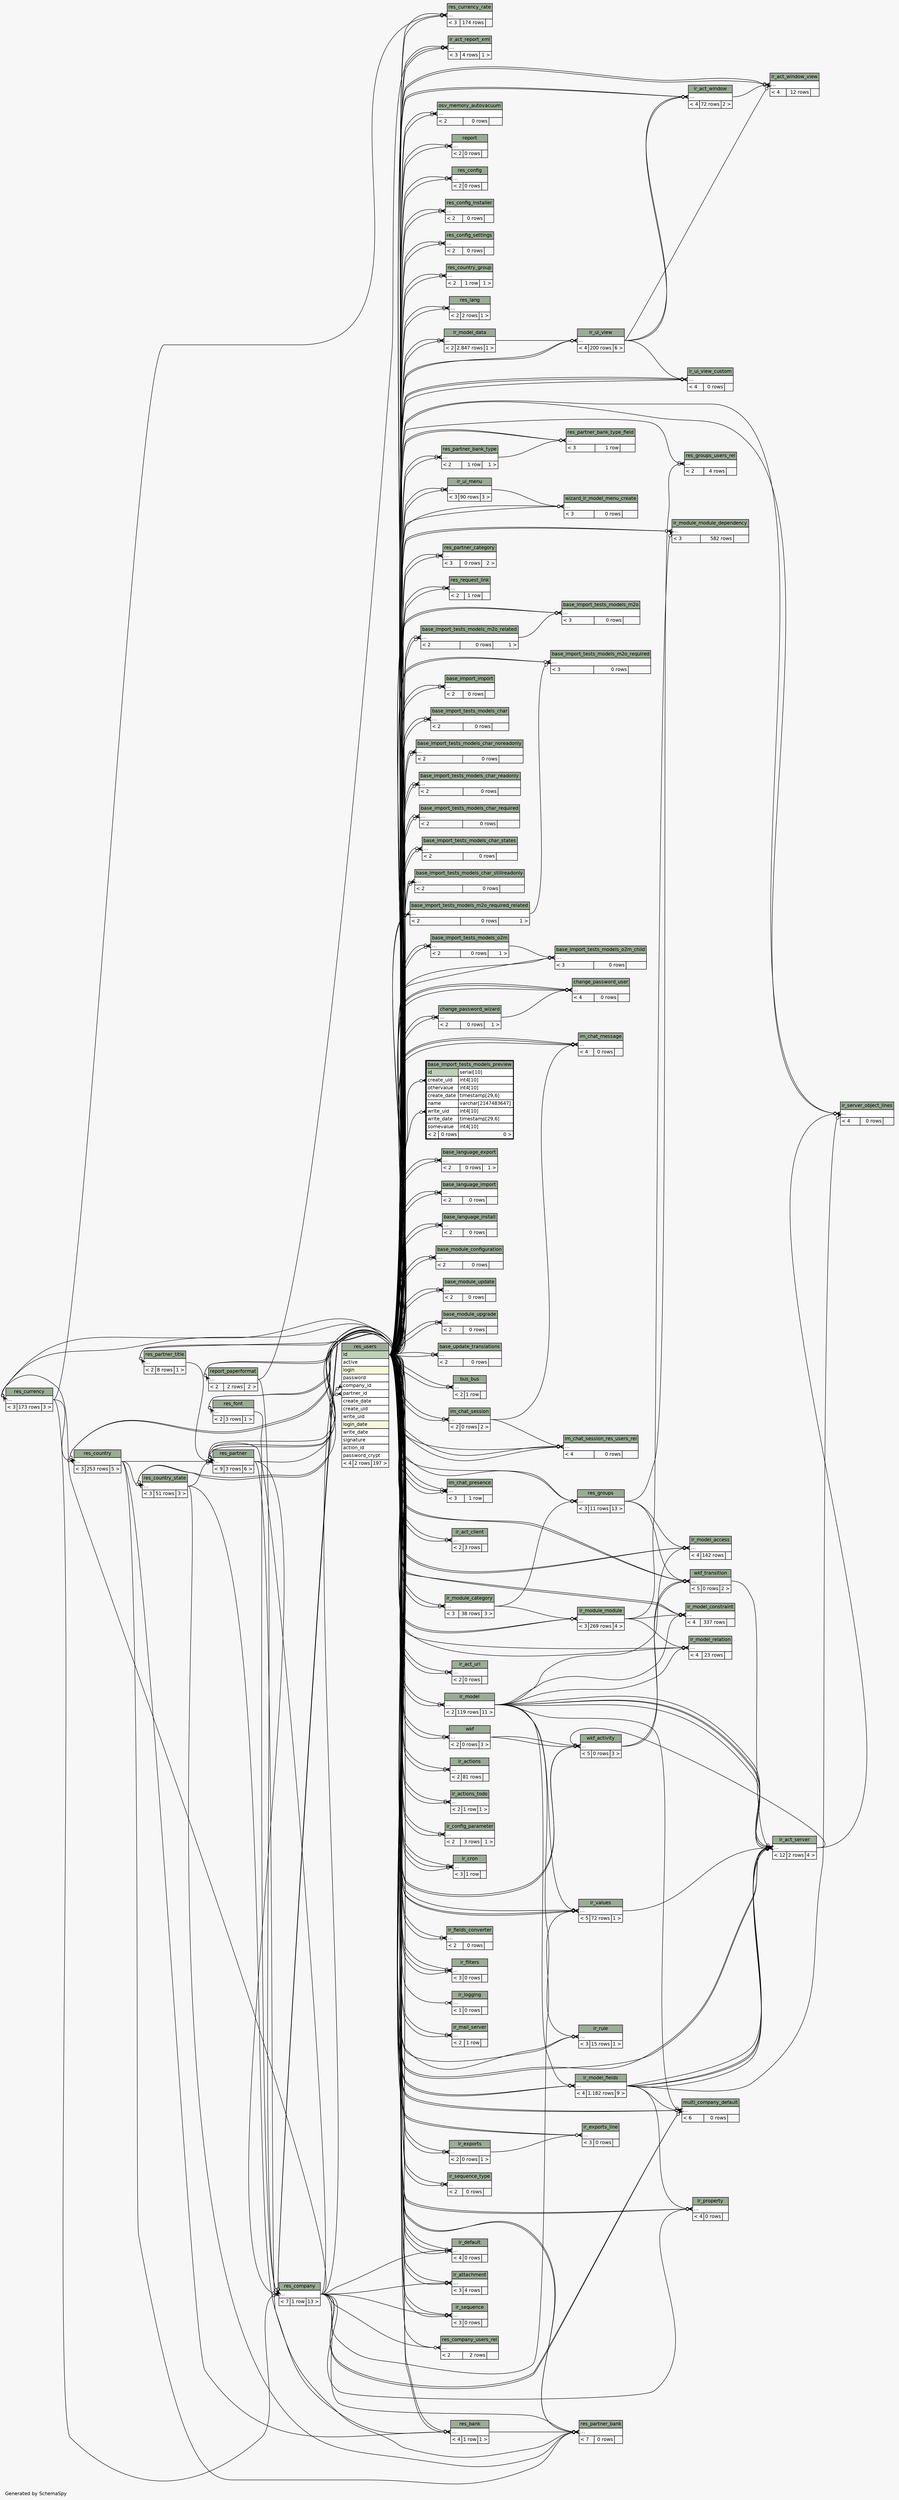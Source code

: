 // dot 2.36.0 on Linux 3.13.0-68-generic
// SchemaSpy rev 590
digraph "twoDegreesRelationshipsDiagram" {
  graph [
    rankdir="RL"
    bgcolor="#f7f7f7"
    label="\nGenerated by SchemaSpy"
    labeljust="l"
    nodesep="0.18"
    ranksep="0.46"
    fontname="Helvetica"
    fontsize="11"
  ];
  node [
    fontname="Helvetica"
    fontsize="11"
    shape="plaintext"
  ];
  edge [
    arrowsize="0.8"
  ];
  "base_import_import":"elipses":w -> "res_users":"id":e [arrowhead=none dir=back arrowtail=crowodot];
  "base_import_import":"elipses":w -> "res_users":"id":e [arrowhead=none dir=back arrowtail=crowodot];
  "base_import_tests_models_char":"elipses":w -> "res_users":"id":e [arrowhead=none dir=back arrowtail=crowodot];
  "base_import_tests_models_char":"elipses":w -> "res_users":"id":e [arrowhead=none dir=back arrowtail=crowodot];
  "base_import_tests_models_char_noreadonly":"elipses":w -> "res_users":"id":e [arrowhead=none dir=back arrowtail=crowodot];
  "base_import_tests_models_char_noreadonly":"elipses":w -> "res_users":"id":e [arrowhead=none dir=back arrowtail=crowodot];
  "base_import_tests_models_char_readonly":"elipses":w -> "res_users":"id":e [arrowhead=none dir=back arrowtail=crowodot];
  "base_import_tests_models_char_readonly":"elipses":w -> "res_users":"id":e [arrowhead=none dir=back arrowtail=crowodot];
  "base_import_tests_models_char_required":"elipses":w -> "res_users":"id":e [arrowhead=none dir=back arrowtail=crowodot];
  "base_import_tests_models_char_required":"elipses":w -> "res_users":"id":e [arrowhead=none dir=back arrowtail=crowodot];
  "base_import_tests_models_char_states":"elipses":w -> "res_users":"id":e [arrowhead=none dir=back arrowtail=crowodot];
  "base_import_tests_models_char_states":"elipses":w -> "res_users":"id":e [arrowhead=none dir=back arrowtail=crowodot];
  "base_import_tests_models_char_stillreadonly":"elipses":w -> "res_users":"id":e [arrowhead=none dir=back arrowtail=crowodot];
  "base_import_tests_models_char_stillreadonly":"elipses":w -> "res_users":"id":e [arrowhead=none dir=back arrowtail=crowodot];
  "base_import_tests_models_m2o":"elipses":w -> "res_users":"id":e [arrowhead=none dir=back arrowtail=crowodot];
  "base_import_tests_models_m2o":"elipses":w -> "base_import_tests_models_m2o_related":"elipses":e [arrowhead=none dir=back arrowtail=crowodot];
  "base_import_tests_models_m2o":"elipses":w -> "res_users":"id":e [arrowhead=none dir=back arrowtail=crowodot];
  "base_import_tests_models_m2o_related":"elipses":w -> "res_users":"id":e [arrowhead=none dir=back arrowtail=crowodot];
  "base_import_tests_models_m2o_related":"elipses":w -> "res_users":"id":e [arrowhead=none dir=back arrowtail=crowodot];
  "base_import_tests_models_m2o_required":"elipses":w -> "res_users":"id":e [arrowhead=none dir=back arrowtail=crowodot];
  "base_import_tests_models_m2o_required":"elipses":w -> "base_import_tests_models_m2o_required_related":"elipses":e [arrowhead=none dir=back arrowtail=crowodot];
  "base_import_tests_models_m2o_required":"elipses":w -> "res_users":"id":e [arrowhead=none dir=back arrowtail=crowodot];
  "base_import_tests_models_m2o_required_related":"elipses":w -> "res_users":"id":e [arrowhead=none dir=back arrowtail=crowodot];
  "base_import_tests_models_m2o_required_related":"elipses":w -> "res_users":"id":e [arrowhead=none dir=back arrowtail=crowodot];
  "base_import_tests_models_o2m":"elipses":w -> "res_users":"id":e [arrowhead=none dir=back arrowtail=crowodot];
  "base_import_tests_models_o2m":"elipses":w -> "res_users":"id":e [arrowhead=none dir=back arrowtail=crowodot];
  "base_import_tests_models_o2m_child":"elipses":w -> "res_users":"id":e [arrowhead=none dir=back arrowtail=crowodot];
  "base_import_tests_models_o2m_child":"elipses":w -> "base_import_tests_models_o2m":"elipses":e [arrowhead=none dir=back arrowtail=crowodot];
  "base_import_tests_models_o2m_child":"elipses":w -> "res_users":"id":e [arrowhead=none dir=back arrowtail=crowodot];
  "base_import_tests_models_preview":"create_uid":w -> "res_users":"id":e [arrowhead=none dir=back arrowtail=crowodot];
  "base_import_tests_models_preview":"write_uid":w -> "res_users":"id":e [arrowhead=none dir=back arrowtail=crowodot];
  "base_language_export":"elipses":w -> "res_users":"id":e [arrowhead=none dir=back arrowtail=crowodot];
  "base_language_export":"elipses":w -> "res_users":"id":e [arrowhead=none dir=back arrowtail=crowodot];
  "base_language_import":"elipses":w -> "res_users":"id":e [arrowhead=none dir=back arrowtail=crowodot];
  "base_language_import":"elipses":w -> "res_users":"id":e [arrowhead=none dir=back arrowtail=crowodot];
  "base_language_install":"elipses":w -> "res_users":"id":e [arrowhead=none dir=back arrowtail=crowodot];
  "base_language_install":"elipses":w -> "res_users":"id":e [arrowhead=none dir=back arrowtail=crowodot];
  "base_module_configuration":"elipses":w -> "res_users":"id":e [arrowhead=none dir=back arrowtail=crowodot];
  "base_module_configuration":"elipses":w -> "res_users":"id":e [arrowhead=none dir=back arrowtail=crowodot];
  "base_module_update":"elipses":w -> "res_users":"id":e [arrowhead=none dir=back arrowtail=crowodot];
  "base_module_update":"elipses":w -> "res_users":"id":e [arrowhead=none dir=back arrowtail=crowodot];
  "base_module_upgrade":"elipses":w -> "res_users":"id":e [arrowhead=none dir=back arrowtail=crowodot];
  "base_module_upgrade":"elipses":w -> "res_users":"id":e [arrowhead=none dir=back arrowtail=crowodot];
  "base_update_translations":"elipses":w -> "res_users":"id":e [arrowhead=none dir=back arrowtail=crowodot];
  "base_update_translations":"elipses":w -> "res_users":"id":e [arrowhead=none dir=back arrowtail=crowodot];
  "bus_bus":"elipses":w -> "res_users":"id":e [arrowhead=none dir=back arrowtail=crowodot];
  "bus_bus":"elipses":w -> "res_users":"id":e [arrowhead=none dir=back arrowtail=crowodot];
  "change_password_user":"elipses":w -> "res_users":"id":e [arrowhead=none dir=back arrowtail=crowodot];
  "change_password_user":"elipses":w -> "res_users":"id":e [arrowhead=none dir=back arrowtail=crowodot];
  "change_password_user":"elipses":w -> "change_password_wizard":"elipses":e [arrowhead=none dir=back arrowtail=crowodot];
  "change_password_user":"elipses":w -> "res_users":"id":e [arrowhead=none dir=back arrowtail=crowodot];
  "change_password_wizard":"elipses":w -> "res_users":"id":e [arrowhead=none dir=back arrowtail=crowodot];
  "change_password_wizard":"elipses":w -> "res_users":"id":e [arrowhead=none dir=back arrowtail=crowodot];
  "im_chat_message":"elipses":w -> "res_users":"id":e [arrowhead=none dir=back arrowtail=crowodot];
  "im_chat_message":"elipses":w -> "res_users":"id":e [arrowhead=none dir=back arrowtail=crowodot];
  "im_chat_message":"elipses":w -> "im_chat_session":"elipses":e [arrowhead=none dir=back arrowtail=crowodot];
  "im_chat_message":"elipses":w -> "res_users":"id":e [arrowhead=none dir=back arrowtail=crowodot];
  "im_chat_presence":"elipses":w -> "res_users":"id":e [arrowhead=none dir=back arrowtail=crowodot];
  "im_chat_presence":"elipses":w -> "res_users":"id":e [arrowhead=none dir=back arrowtail=teeodot];
  "im_chat_presence":"elipses":w -> "res_users":"id":e [arrowhead=none dir=back arrowtail=crowodot];
  "im_chat_session":"elipses":w -> "res_users":"id":e [arrowhead=none dir=back arrowtail=crowodot];
  "im_chat_session":"elipses":w -> "res_users":"id":e [arrowhead=none dir=back arrowtail=crowodot];
  "im_chat_session_res_users_rel":"elipses":w -> "res_users":"id":e [arrowhead=none dir=back arrowtail=crowodot];
  "im_chat_session_res_users_rel":"elipses":w -> "im_chat_session":"elipses":e [arrowhead=none dir=back arrowtail=crowodot];
  "im_chat_session_res_users_rel":"elipses":w -> "res_users":"id":e [arrowhead=none dir=back arrowtail=crowodot];
  "im_chat_session_res_users_rel":"elipses":w -> "res_users":"id":e [arrowhead=none dir=back arrowtail=crowodot];
  "ir_act_client":"elipses":w -> "res_users":"id":e [arrowhead=none dir=back arrowtail=crowodot];
  "ir_act_client":"elipses":w -> "res_users":"id":e [arrowhead=none dir=back arrowtail=crowodot];
  "ir_act_report_xml":"elipses":w -> "res_users":"id":e [arrowhead=none dir=back arrowtail=crowodot];
  "ir_act_report_xml":"elipses":w -> "report_paperformat":"elipses":e [arrowhead=none dir=back arrowtail=crowodot];
  "ir_act_report_xml":"elipses":w -> "res_users":"id":e [arrowhead=none dir=back arrowtail=crowodot];
  "ir_act_server":"elipses":w -> "res_users":"id":e [arrowhead=none dir=back arrowtail=crowodot];
  "ir_act_server":"elipses":w -> "ir_model":"elipses":e [arrowhead=none dir=back arrowtail=crowodot];
  "ir_act_server":"elipses":w -> "ir_model_fields":"elipses":e [arrowhead=none dir=back arrowtail=crowodot];
  "ir_act_server":"elipses":w -> "ir_values":"elipses":e [arrowhead=none dir=back arrowtail=crowodot];
  "ir_act_server":"elipses":w -> "ir_model":"elipses":e [arrowhead=none dir=back arrowtail=crowodot];
  "ir_act_server":"elipses":w -> "ir_model_fields":"elipses":e [arrowhead=none dir=back arrowtail=crowodot];
  "ir_act_server":"elipses":w -> "ir_model_fields":"elipses":e [arrowhead=none dir=back arrowtail=crowodot];
  "ir_act_server":"elipses":w -> "ir_model":"elipses":e [arrowhead=none dir=back arrowtail=crowodot];
  "ir_act_server":"elipses":w -> "ir_model_fields":"elipses":e [arrowhead=none dir=back arrowtail=crowodot];
  "ir_act_server":"elipses":w -> "ir_model":"elipses":e [arrowhead=none dir=back arrowtail=crowodot];
  "ir_act_server":"elipses":w -> "wkf_transition":"elipses":e [arrowhead=none dir=back arrowtail=crowodot];
  "ir_act_server":"elipses":w -> "res_users":"id":e [arrowhead=none dir=back arrowtail=crowodot];
  "ir_act_url":"elipses":w -> "res_users":"id":e [arrowhead=none dir=back arrowtail=crowodot];
  "ir_act_url":"elipses":w -> "res_users":"id":e [arrowhead=none dir=back arrowtail=crowodot];
  "ir_act_window":"elipses":w -> "res_users":"id":e [arrowhead=none dir=back arrowtail=crowodot];
  "ir_act_window":"elipses":w -> "ir_ui_view":"elipses":e [arrowhead=none dir=back arrowtail=crowodot];
  "ir_act_window":"elipses":w -> "ir_ui_view":"elipses":e [arrowhead=none dir=back arrowtail=crowodot];
  "ir_act_window":"elipses":w -> "res_users":"id":e [arrowhead=none dir=back arrowtail=crowodot];
  "ir_act_window_view":"elipses":w -> "ir_act_window":"elipses":e [arrowhead=none dir=back arrowtail=crowodot];
  "ir_act_window_view":"elipses":w -> "res_users":"id":e [arrowhead=none dir=back arrowtail=crowodot];
  "ir_act_window_view":"elipses":w -> "ir_ui_view":"elipses":e [arrowhead=none dir=back arrowtail=crowodot];
  "ir_act_window_view":"elipses":w -> "res_users":"id":e [arrowhead=none dir=back arrowtail=crowodot];
  "ir_actions":"elipses":w -> "res_users":"id":e [arrowhead=none dir=back arrowtail=crowodot];
  "ir_actions":"elipses":w -> "res_users":"id":e [arrowhead=none dir=back arrowtail=crowodot];
  "ir_actions_todo":"elipses":w -> "res_users":"id":e [arrowhead=none dir=back arrowtail=crowodot];
  "ir_actions_todo":"elipses":w -> "res_users":"id":e [arrowhead=none dir=back arrowtail=crowodot];
  "ir_attachment":"elipses":w -> "res_company":"elipses":e [arrowhead=none dir=back arrowtail=crowodot];
  "ir_attachment":"elipses":w -> "res_users":"id":e [arrowhead=none dir=back arrowtail=crowodot];
  "ir_attachment":"elipses":w -> "res_users":"id":e [arrowhead=none dir=back arrowtail=crowodot];
  "ir_config_parameter":"elipses":w -> "res_users":"id":e [arrowhead=none dir=back arrowtail=crowodot];
  "ir_config_parameter":"elipses":w -> "res_users":"id":e [arrowhead=none dir=back arrowtail=crowodot];
  "ir_cron":"elipses":w -> "res_users":"id":e [arrowhead=none dir=back arrowtail=crowodot];
  "ir_cron":"elipses":w -> "res_users":"id":e [arrowhead=none dir=back arrowtail=crowodot];
  "ir_cron":"elipses":w -> "res_users":"id":e [arrowhead=none dir=back arrowtail=crowodot];
  "ir_default":"elipses":w -> "res_company":"elipses":e [arrowhead=none dir=back arrowtail=crowodot];
  "ir_default":"elipses":w -> "res_users":"id":e [arrowhead=none dir=back arrowtail=crowodot];
  "ir_default":"elipses":w -> "res_users":"id":e [arrowhead=none dir=back arrowtail=crowodot];
  "ir_default":"elipses":w -> "res_users":"id":e [arrowhead=none dir=back arrowtail=crowodot];
  "ir_exports":"elipses":w -> "res_users":"id":e [arrowhead=none dir=back arrowtail=crowodot];
  "ir_exports":"elipses":w -> "res_users":"id":e [arrowhead=none dir=back arrowtail=crowodot];
  "ir_exports_line":"elipses":w -> "res_users":"id":e [arrowhead=none dir=back arrowtail=crowodot];
  "ir_exports_line":"elipses":w -> "ir_exports":"elipses":e [arrowhead=none dir=back arrowtail=crowodot];
  "ir_exports_line":"elipses":w -> "res_users":"id":e [arrowhead=none dir=back arrowtail=crowodot];
  "ir_fields_converter":"elipses":w -> "res_users":"id":e [arrowhead=none dir=back arrowtail=crowodot];
  "ir_fields_converter":"elipses":w -> "res_users":"id":e [arrowhead=none dir=back arrowtail=crowodot];
  "ir_filters":"elipses":w -> "res_users":"id":e [arrowhead=none dir=back arrowtail=crowodot];
  "ir_filters":"elipses":w -> "res_users":"id":e [arrowhead=none dir=back arrowtail=crowodot];
  "ir_filters":"elipses":w -> "res_users":"id":e [arrowhead=none dir=back arrowtail=crowodot];
  "ir_logging":"elipses":w -> "res_users":"id":e [arrowhead=none dir=back arrowtail=crowodot];
  "ir_mail_server":"elipses":w -> "res_users":"id":e [arrowhead=none dir=back arrowtail=crowodot];
  "ir_mail_server":"elipses":w -> "res_users":"id":e [arrowhead=none dir=back arrowtail=crowodot];
  "ir_model":"elipses":w -> "res_users":"id":e [arrowhead=none dir=back arrowtail=crowodot];
  "ir_model":"elipses":w -> "res_users":"id":e [arrowhead=none dir=back arrowtail=crowodot];
  "ir_model_access":"elipses":w -> "res_users":"id":e [arrowhead=none dir=back arrowtail=crowodot];
  "ir_model_access":"elipses":w -> "res_groups":"elipses":e [arrowhead=none dir=back arrowtail=crowodot];
  "ir_model_access":"elipses":w -> "ir_model":"elipses":e [arrowhead=none dir=back arrowtail=crowodot];
  "ir_model_access":"elipses":w -> "res_users":"id":e [arrowhead=none dir=back arrowtail=crowodot];
  "ir_model_constraint":"elipses":w -> "res_users":"id":e [arrowhead=none dir=back arrowtail=crowodot];
  "ir_model_constraint":"elipses":w -> "ir_model":"elipses":e [arrowhead=none dir=back arrowtail=crowodot];
  "ir_model_constraint":"elipses":w -> "ir_module_module":"elipses":e [arrowhead=none dir=back arrowtail=crowodot];
  "ir_model_constraint":"elipses":w -> "res_users":"id":e [arrowhead=none dir=back arrowtail=crowodot];
  "ir_model_data":"elipses":w -> "res_users":"id":e [arrowhead=none dir=back arrowtail=crowodot];
  "ir_model_data":"elipses":w -> "res_users":"id":e [arrowhead=none dir=back arrowtail=crowodot];
  "ir_model_fields":"elipses":w -> "res_users":"id":e [arrowhead=none dir=back arrowtail=crowodot];
  "ir_model_fields":"elipses":w -> "ir_model":"elipses":e [arrowhead=none dir=back arrowtail=crowodot];
  "ir_model_fields":"elipses":w -> "res_users":"id":e [arrowhead=none dir=back arrowtail=crowodot];
  "ir_model_relation":"elipses":w -> "res_users":"id":e [arrowhead=none dir=back arrowtail=crowodot];
  "ir_model_relation":"elipses":w -> "ir_model":"elipses":e [arrowhead=none dir=back arrowtail=crowodot];
  "ir_model_relation":"elipses":w -> "ir_module_module":"elipses":e [arrowhead=none dir=back arrowtail=crowodot];
  "ir_model_relation":"elipses":w -> "res_users":"id":e [arrowhead=none dir=back arrowtail=crowodot];
  "ir_module_category":"elipses":w -> "res_users":"id":e [arrowhead=none dir=back arrowtail=crowodot];
  "ir_module_category":"elipses":w -> "res_users":"id":e [arrowhead=none dir=back arrowtail=crowodot];
  "ir_module_module":"elipses":w -> "ir_module_category":"elipses":e [arrowhead=none dir=back arrowtail=crowodot];
  "ir_module_module":"elipses":w -> "res_users":"id":e [arrowhead=none dir=back arrowtail=crowodot];
  "ir_module_module":"elipses":w -> "res_users":"id":e [arrowhead=none dir=back arrowtail=crowodot];
  "ir_module_module_dependency":"elipses":w -> "res_users":"id":e [arrowhead=none dir=back arrowtail=crowodot];
  "ir_module_module_dependency":"elipses":w -> "ir_module_module":"elipses":e [arrowhead=none dir=back arrowtail=crowodot];
  "ir_module_module_dependency":"elipses":w -> "res_users":"id":e [arrowhead=none dir=back arrowtail=crowodot];
  "ir_property":"elipses":w -> "res_company":"elipses":e [arrowhead=none dir=back arrowtail=crowodot];
  "ir_property":"elipses":w -> "res_users":"id":e [arrowhead=none dir=back arrowtail=crowodot];
  "ir_property":"elipses":w -> "ir_model_fields":"elipses":e [arrowhead=none dir=back arrowtail=crowodot];
  "ir_property":"elipses":w -> "res_users":"id":e [arrowhead=none dir=back arrowtail=crowodot];
  "ir_rule":"elipses":w -> "res_users":"id":e [arrowhead=none dir=back arrowtail=crowodot];
  "ir_rule":"elipses":w -> "ir_model":"elipses":e [arrowhead=none dir=back arrowtail=crowodot];
  "ir_rule":"elipses":w -> "res_users":"id":e [arrowhead=none dir=back arrowtail=crowodot];
  "ir_sequence":"elipses":w -> "res_company":"elipses":e [arrowhead=none dir=back arrowtail=crowodot];
  "ir_sequence":"elipses":w -> "res_users":"id":e [arrowhead=none dir=back arrowtail=crowodot];
  "ir_sequence":"elipses":w -> "res_users":"id":e [arrowhead=none dir=back arrowtail=crowodot];
  "ir_sequence_type":"elipses":w -> "res_users":"id":e [arrowhead=none dir=back arrowtail=crowodot];
  "ir_sequence_type":"elipses":w -> "res_users":"id":e [arrowhead=none dir=back arrowtail=crowodot];
  "ir_server_object_lines":"elipses":w -> "ir_model_fields":"elipses":e [arrowhead=none dir=back arrowtail=crowodot];
  "ir_server_object_lines":"elipses":w -> "res_users":"id":e [arrowhead=none dir=back arrowtail=crowodot];
  "ir_server_object_lines":"elipses":w -> "ir_act_server":"elipses":e [arrowhead=none dir=back arrowtail=crowodot];
  "ir_server_object_lines":"elipses":w -> "res_users":"id":e [arrowhead=none dir=back arrowtail=crowodot];
  "ir_ui_menu":"elipses":w -> "res_users":"id":e [arrowhead=none dir=back arrowtail=crowodot];
  "ir_ui_menu":"elipses":w -> "res_users":"id":e [arrowhead=none dir=back arrowtail=crowodot];
  "ir_ui_view":"elipses":w -> "res_users":"id":e [arrowhead=none dir=back arrowtail=crowodot];
  "ir_ui_view":"elipses":w -> "ir_model_data":"elipses":e [arrowhead=none dir=back arrowtail=crowodot];
  "ir_ui_view":"elipses":w -> "res_users":"id":e [arrowhead=none dir=back arrowtail=crowodot];
  "ir_ui_view_custom":"elipses":w -> "res_users":"id":e [arrowhead=none dir=back arrowtail=crowodot];
  "ir_ui_view_custom":"elipses":w -> "ir_ui_view":"elipses":e [arrowhead=none dir=back arrowtail=crowodot];
  "ir_ui_view_custom":"elipses":w -> "res_users":"id":e [arrowhead=none dir=back arrowtail=crowodot];
  "ir_ui_view_custom":"elipses":w -> "res_users":"id":e [arrowhead=none dir=back arrowtail=crowodot];
  "ir_values":"elipses":w -> "res_company":"elipses":e [arrowhead=none dir=back arrowtail=crowodot];
  "ir_values":"elipses":w -> "res_users":"id":e [arrowhead=none dir=back arrowtail=crowodot];
  "ir_values":"elipses":w -> "ir_model":"elipses":e [arrowhead=none dir=back arrowtail=crowodot];
  "ir_values":"elipses":w -> "res_users":"id":e [arrowhead=none dir=back arrowtail=crowodot];
  "ir_values":"elipses":w -> "res_users":"id":e [arrowhead=none dir=back arrowtail=crowodot];
  "multi_company_default":"elipses":w -> "res_company":"elipses":e [arrowhead=none dir=back arrowtail=crowodot];
  "multi_company_default":"elipses":w -> "res_company":"elipses":e [arrowhead=none dir=back arrowtail=crowodot];
  "multi_company_default":"elipses":w -> "res_users":"id":e [arrowhead=none dir=back arrowtail=crowodot];
  "multi_company_default":"elipses":w -> "ir_model_fields":"elipses":e [arrowhead=none dir=back arrowtail=crowodot];
  "multi_company_default":"elipses":w -> "ir_model":"elipses":e [arrowhead=none dir=back arrowtail=crowodot];
  "multi_company_default":"elipses":w -> "res_users":"id":e [arrowhead=none dir=back arrowtail=crowodot];
  "osv_memory_autovacuum":"elipses":w -> "res_users":"id":e [arrowhead=none dir=back arrowtail=crowodot];
  "osv_memory_autovacuum":"elipses":w -> "res_users":"id":e [arrowhead=none dir=back arrowtail=crowodot];
  "report":"elipses":w -> "res_users":"id":e [arrowhead=none dir=back arrowtail=crowodot];
  "report":"elipses":w -> "res_users":"id":e [arrowhead=none dir=back arrowtail=crowodot];
  "report_paperformat":"elipses":w -> "res_users":"id":e [arrowhead=none dir=back arrowtail=crowodot];
  "report_paperformat":"elipses":w -> "res_users":"id":e [arrowhead=none dir=back arrowtail=crowodot];
  "res_bank":"elipses":w -> "res_country":"elipses":e [arrowhead=none dir=back arrowtail=crowodot];
  "res_bank":"elipses":w -> "res_users":"id":e [arrowhead=none dir=back arrowtail=crowodot];
  "res_bank":"elipses":w -> "res_country_state":"elipses":e [arrowhead=none dir=back arrowtail=crowodot];
  "res_bank":"elipses":w -> "res_users":"id":e [arrowhead=none dir=back arrowtail=crowodot];
  "res_company":"elipses":w -> "res_users":"id":e [arrowhead=none dir=back arrowtail=crowodot];
  "res_company":"elipses":w -> "res_currency":"elipses":e [arrowhead=none dir=back arrowtail=crowodot];
  "res_company":"elipses":w -> "res_font":"elipses":e [arrowhead=none dir=back arrowtail=crowodot];
  "res_company":"elipses":w -> "report_paperformat":"elipses":e [arrowhead=none dir=back arrowtail=crowodot];
  "res_company":"elipses":w -> "res_partner":"elipses":e [arrowhead=none dir=back arrowtail=crowodot];
  "res_company":"elipses":w -> "res_users":"id":e [arrowhead=none dir=back arrowtail=crowodot];
  "res_company_users_rel":"elipses":w -> "res_company":"elipses":e [arrowhead=none dir=back arrowtail=crowodot];
  "res_company_users_rel":"elipses":w -> "res_users":"id":e [arrowhead=none dir=back arrowtail=crowodot];
  "res_config":"elipses":w -> "res_users":"id":e [arrowhead=none dir=back arrowtail=crowodot];
  "res_config":"elipses":w -> "res_users":"id":e [arrowhead=none dir=back arrowtail=crowodot];
  "res_config_installer":"elipses":w -> "res_users":"id":e [arrowhead=none dir=back arrowtail=crowodot];
  "res_config_installer":"elipses":w -> "res_users":"id":e [arrowhead=none dir=back arrowtail=crowodot];
  "res_config_settings":"elipses":w -> "res_users":"id":e [arrowhead=none dir=back arrowtail=crowodot];
  "res_config_settings":"elipses":w -> "res_users":"id":e [arrowhead=none dir=back arrowtail=crowodot];
  "res_country":"elipses":w -> "res_users":"id":e [arrowhead=none dir=back arrowtail=crowodot];
  "res_country":"elipses":w -> "res_currency":"elipses":e [arrowhead=none dir=back arrowtail=crowodot];
  "res_country":"elipses":w -> "res_users":"id":e [arrowhead=none dir=back arrowtail=crowodot];
  "res_country_group":"elipses":w -> "res_users":"id":e [arrowhead=none dir=back arrowtail=crowodot];
  "res_country_group":"elipses":w -> "res_users":"id":e [arrowhead=none dir=back arrowtail=crowodot];
  "res_country_state":"elipses":w -> "res_country":"elipses":e [arrowhead=none dir=back arrowtail=crowodot];
  "res_country_state":"elipses":w -> "res_users":"id":e [arrowhead=none dir=back arrowtail=crowodot];
  "res_country_state":"elipses":w -> "res_users":"id":e [arrowhead=none dir=back arrowtail=crowodot];
  "res_currency":"elipses":w -> "res_company":"elipses":e [arrowhead=none dir=back arrowtail=crowodot];
  "res_currency":"elipses":w -> "res_users":"id":e [arrowhead=none dir=back arrowtail=crowodot];
  "res_currency":"elipses":w -> "res_users":"id":e [arrowhead=none dir=back arrowtail=crowodot];
  "res_currency_rate":"elipses":w -> "res_users":"id":e [arrowhead=none dir=back arrowtail=crowodot];
  "res_currency_rate":"elipses":w -> "res_currency":"elipses":e [arrowhead=none dir=back arrowtail=crowodot];
  "res_currency_rate":"elipses":w -> "res_users":"id":e [arrowhead=none dir=back arrowtail=crowodot];
  "res_font":"elipses":w -> "res_users":"id":e [arrowhead=none dir=back arrowtail=crowodot];
  "res_font":"elipses":w -> "res_users":"id":e [arrowhead=none dir=back arrowtail=crowodot];
  "res_groups":"elipses":w -> "ir_module_category":"elipses":e [arrowhead=none dir=back arrowtail=crowodot];
  "res_groups":"elipses":w -> "res_users":"id":e [arrowhead=none dir=back arrowtail=crowodot];
  "res_groups":"elipses":w -> "res_users":"id":e [arrowhead=none dir=back arrowtail=crowodot];
  "res_groups_users_rel":"elipses":w -> "res_groups":"elipses":e [arrowhead=none dir=back arrowtail=crowodot];
  "res_groups_users_rel":"elipses":w -> "res_users":"id":e [arrowhead=none dir=back arrowtail=crowodot];
  "res_lang":"elipses":w -> "res_users":"id":e [arrowhead=none dir=back arrowtail=crowodot];
  "res_lang":"elipses":w -> "res_users":"id":e [arrowhead=none dir=back arrowtail=crowodot];
  "res_partner":"elipses":w -> "res_company":"elipses":e [arrowhead=none dir=back arrowtail=crowodot];
  "res_partner":"elipses":w -> "res_country":"elipses":e [arrowhead=none dir=back arrowtail=crowodot];
  "res_partner":"elipses":w -> "res_users":"id":e [arrowhead=none dir=back arrowtail=crowodot];
  "res_partner":"elipses":w -> "res_country_state":"elipses":e [arrowhead=none dir=back arrowtail=crowodot];
  "res_partner":"elipses":w -> "res_partner_title":"elipses":e [arrowhead=none dir=back arrowtail=crowodot];
  "res_partner":"elipses":w -> "res_users":"id":e [arrowhead=none dir=back arrowtail=crowodot];
  "res_partner":"elipses":w -> "res_users":"id":e [arrowhead=none dir=back arrowtail=crowodot];
  "res_partner_bank":"elipses":w -> "res_bank":"elipses":e [arrowhead=none dir=back arrowtail=crowodot];
  "res_partner_bank":"elipses":w -> "res_company":"elipses":e [arrowhead=none dir=back arrowtail=crowodot];
  "res_partner_bank":"elipses":w -> "res_country":"elipses":e [arrowhead=none dir=back arrowtail=crowodot];
  "res_partner_bank":"elipses":w -> "res_users":"id":e [arrowhead=none dir=back arrowtail=crowodot];
  "res_partner_bank":"elipses":w -> "res_partner":"elipses":e [arrowhead=none dir=back arrowtail=crowodot];
  "res_partner_bank":"elipses":w -> "res_country_state":"elipses":e [arrowhead=none dir=back arrowtail=crowodot];
  "res_partner_bank":"elipses":w -> "res_users":"id":e [arrowhead=none dir=back arrowtail=crowodot];
  "res_partner_bank_type":"elipses":w -> "res_users":"id":e [arrowhead=none dir=back arrowtail=crowodot];
  "res_partner_bank_type":"elipses":w -> "res_users":"id":e [arrowhead=none dir=back arrowtail=crowodot];
  "res_partner_bank_type_field":"elipses":w -> "res_partner_bank_type":"elipses":e [arrowhead=none dir=back arrowtail=crowodot];
  "res_partner_bank_type_field":"elipses":w -> "res_users":"id":e [arrowhead=none dir=back arrowtail=crowodot];
  "res_partner_bank_type_field":"elipses":w -> "res_users":"id":e [arrowhead=none dir=back arrowtail=crowodot];
  "res_partner_category":"elipses":w -> "res_users":"id":e [arrowhead=none dir=back arrowtail=crowodot];
  "res_partner_category":"elipses":w -> "res_users":"id":e [arrowhead=none dir=back arrowtail=crowodot];
  "res_partner_title":"elipses":w -> "res_users":"id":e [arrowhead=none dir=back arrowtail=crowodot];
  "res_partner_title":"elipses":w -> "res_users":"id":e [arrowhead=none dir=back arrowtail=crowodot];
  "res_request_link":"elipses":w -> "res_users":"id":e [arrowhead=none dir=back arrowtail=crowodot];
  "res_request_link":"elipses":w -> "res_users":"id":e [arrowhead=none dir=back arrowtail=crowodot];
  "res_users":"company_id":w -> "res_company":"elipses":e [arrowhead=none dir=back arrowtail=crowodot];
  "res_users":"partner_id":w -> "res_partner":"elipses":e [arrowhead=none dir=back arrowtail=crowodot];
  "wizard_ir_model_menu_create":"elipses":w -> "res_users":"id":e [arrowhead=none dir=back arrowtail=crowodot];
  "wizard_ir_model_menu_create":"elipses":w -> "ir_ui_menu":"elipses":e [arrowhead=none dir=back arrowtail=crowodot];
  "wizard_ir_model_menu_create":"elipses":w -> "res_users":"id":e [arrowhead=none dir=back arrowtail=crowodot];
  "wkf":"elipses":w -> "res_users":"id":e [arrowhead=none dir=back arrowtail=crowodot];
  "wkf":"elipses":w -> "res_users":"id":e [arrowhead=none dir=back arrowtail=crowodot];
  "wkf_activity":"elipses":w -> "ir_act_server":"elipses":e [arrowhead=none dir=back arrowtail=crowodot];
  "wkf_activity":"elipses":w -> "res_users":"id":e [arrowhead=none dir=back arrowtail=crowodot];
  "wkf_activity":"elipses":w -> "wkf":"elipses":e [arrowhead=none dir=back arrowtail=crowodot];
  "wkf_activity":"elipses":w -> "wkf":"elipses":e [arrowhead=none dir=back arrowtail=crowodot];
  "wkf_activity":"elipses":w -> "res_users":"id":e [arrowhead=none dir=back arrowtail=crowodot];
  "wkf_transition":"elipses":w -> "wkf_activity":"elipses":e [arrowhead=none dir=back arrowtail=crowodot];
  "wkf_transition":"elipses":w -> "wkf_activity":"elipses":e [arrowhead=none dir=back arrowtail=crowodot];
  "wkf_transition":"elipses":w -> "res_users":"id":e [arrowhead=none dir=back arrowtail=crowodot];
  "wkf_transition":"elipses":w -> "res_groups":"elipses":e [arrowhead=none dir=back arrowtail=crowodot];
  "wkf_transition":"elipses":w -> "res_users":"id":e [arrowhead=none dir=back arrowtail=crowodot];
  "base_import_import" [
    label=<
    <TABLE BORDER="0" CELLBORDER="1" CELLSPACING="0" BGCOLOR="#ffffff">
      <TR><TD COLSPAN="3" BGCOLOR="#9bab96" ALIGN="CENTER">base_import_import</TD></TR>
      <TR><TD PORT="elipses" COLSPAN="3" ALIGN="LEFT">...</TD></TR>
      <TR><TD ALIGN="LEFT" BGCOLOR="#f7f7f7">&lt; 2</TD><TD ALIGN="RIGHT" BGCOLOR="#f7f7f7">0 rows</TD><TD ALIGN="RIGHT" BGCOLOR="#f7f7f7">  </TD></TR>
    </TABLE>>
    URL="base_import_import.html"
    tooltip="base_import_import"
  ];
  "base_import_tests_models_char" [
    label=<
    <TABLE BORDER="0" CELLBORDER="1" CELLSPACING="0" BGCOLOR="#ffffff">
      <TR><TD COLSPAN="3" BGCOLOR="#9bab96" ALIGN="CENTER">base_import_tests_models_char</TD></TR>
      <TR><TD PORT="elipses" COLSPAN="3" ALIGN="LEFT">...</TD></TR>
      <TR><TD ALIGN="LEFT" BGCOLOR="#f7f7f7">&lt; 2</TD><TD ALIGN="RIGHT" BGCOLOR="#f7f7f7">0 rows</TD><TD ALIGN="RIGHT" BGCOLOR="#f7f7f7">  </TD></TR>
    </TABLE>>
    URL="base_import_tests_models_char.html"
    tooltip="base_import_tests_models_char"
  ];
  "base_import_tests_models_char_noreadonly" [
    label=<
    <TABLE BORDER="0" CELLBORDER="1" CELLSPACING="0" BGCOLOR="#ffffff">
      <TR><TD COLSPAN="3" BGCOLOR="#9bab96" ALIGN="CENTER">base_import_tests_models_char_noreadonly</TD></TR>
      <TR><TD PORT="elipses" COLSPAN="3" ALIGN="LEFT">...</TD></TR>
      <TR><TD ALIGN="LEFT" BGCOLOR="#f7f7f7">&lt; 2</TD><TD ALIGN="RIGHT" BGCOLOR="#f7f7f7">0 rows</TD><TD ALIGN="RIGHT" BGCOLOR="#f7f7f7">  </TD></TR>
    </TABLE>>
    URL="base_import_tests_models_char_noreadonly.html"
    tooltip="base_import_tests_models_char_noreadonly"
  ];
  "base_import_tests_models_char_readonly" [
    label=<
    <TABLE BORDER="0" CELLBORDER="1" CELLSPACING="0" BGCOLOR="#ffffff">
      <TR><TD COLSPAN="3" BGCOLOR="#9bab96" ALIGN="CENTER">base_import_tests_models_char_readonly</TD></TR>
      <TR><TD PORT="elipses" COLSPAN="3" ALIGN="LEFT">...</TD></TR>
      <TR><TD ALIGN="LEFT" BGCOLOR="#f7f7f7">&lt; 2</TD><TD ALIGN="RIGHT" BGCOLOR="#f7f7f7">0 rows</TD><TD ALIGN="RIGHT" BGCOLOR="#f7f7f7">  </TD></TR>
    </TABLE>>
    URL="base_import_tests_models_char_readonly.html"
    tooltip="base_import_tests_models_char_readonly"
  ];
  "base_import_tests_models_char_required" [
    label=<
    <TABLE BORDER="0" CELLBORDER="1" CELLSPACING="0" BGCOLOR="#ffffff">
      <TR><TD COLSPAN="3" BGCOLOR="#9bab96" ALIGN="CENTER">base_import_tests_models_char_required</TD></TR>
      <TR><TD PORT="elipses" COLSPAN="3" ALIGN="LEFT">...</TD></TR>
      <TR><TD ALIGN="LEFT" BGCOLOR="#f7f7f7">&lt; 2</TD><TD ALIGN="RIGHT" BGCOLOR="#f7f7f7">0 rows</TD><TD ALIGN="RIGHT" BGCOLOR="#f7f7f7">  </TD></TR>
    </TABLE>>
    URL="base_import_tests_models_char_required.html"
    tooltip="base_import_tests_models_char_required"
  ];
  "base_import_tests_models_char_states" [
    label=<
    <TABLE BORDER="0" CELLBORDER="1" CELLSPACING="0" BGCOLOR="#ffffff">
      <TR><TD COLSPAN="3" BGCOLOR="#9bab96" ALIGN="CENTER">base_import_tests_models_char_states</TD></TR>
      <TR><TD PORT="elipses" COLSPAN="3" ALIGN="LEFT">...</TD></TR>
      <TR><TD ALIGN="LEFT" BGCOLOR="#f7f7f7">&lt; 2</TD><TD ALIGN="RIGHT" BGCOLOR="#f7f7f7">0 rows</TD><TD ALIGN="RIGHT" BGCOLOR="#f7f7f7">  </TD></TR>
    </TABLE>>
    URL="base_import_tests_models_char_states.html"
    tooltip="base_import_tests_models_char_states"
  ];
  "base_import_tests_models_char_stillreadonly" [
    label=<
    <TABLE BORDER="0" CELLBORDER="1" CELLSPACING="0" BGCOLOR="#ffffff">
      <TR><TD COLSPAN="3" BGCOLOR="#9bab96" ALIGN="CENTER">base_import_tests_models_char_stillreadonly</TD></TR>
      <TR><TD PORT="elipses" COLSPAN="3" ALIGN="LEFT">...</TD></TR>
      <TR><TD ALIGN="LEFT" BGCOLOR="#f7f7f7">&lt; 2</TD><TD ALIGN="RIGHT" BGCOLOR="#f7f7f7">0 rows</TD><TD ALIGN="RIGHT" BGCOLOR="#f7f7f7">  </TD></TR>
    </TABLE>>
    URL="base_import_tests_models_char_stillreadonly.html"
    tooltip="base_import_tests_models_char_stillreadonly"
  ];
  "base_import_tests_models_m2o" [
    label=<
    <TABLE BORDER="0" CELLBORDER="1" CELLSPACING="0" BGCOLOR="#ffffff">
      <TR><TD COLSPAN="3" BGCOLOR="#9bab96" ALIGN="CENTER">base_import_tests_models_m2o</TD></TR>
      <TR><TD PORT="elipses" COLSPAN="3" ALIGN="LEFT">...</TD></TR>
      <TR><TD ALIGN="LEFT" BGCOLOR="#f7f7f7">&lt; 3</TD><TD ALIGN="RIGHT" BGCOLOR="#f7f7f7">0 rows</TD><TD ALIGN="RIGHT" BGCOLOR="#f7f7f7">  </TD></TR>
    </TABLE>>
    URL="base_import_tests_models_m2o.html"
    tooltip="base_import_tests_models_m2o"
  ];
  "base_import_tests_models_m2o_related" [
    label=<
    <TABLE BORDER="0" CELLBORDER="1" CELLSPACING="0" BGCOLOR="#ffffff">
      <TR><TD COLSPAN="3" BGCOLOR="#9bab96" ALIGN="CENTER">base_import_tests_models_m2o_related</TD></TR>
      <TR><TD PORT="elipses" COLSPAN="3" ALIGN="LEFT">...</TD></TR>
      <TR><TD ALIGN="LEFT" BGCOLOR="#f7f7f7">&lt; 2</TD><TD ALIGN="RIGHT" BGCOLOR="#f7f7f7">0 rows</TD><TD ALIGN="RIGHT" BGCOLOR="#f7f7f7">1 &gt;</TD></TR>
    </TABLE>>
    URL="base_import_tests_models_m2o_related.html"
    tooltip="base_import_tests_models_m2o_related"
  ];
  "base_import_tests_models_m2o_required" [
    label=<
    <TABLE BORDER="0" CELLBORDER="1" CELLSPACING="0" BGCOLOR="#ffffff">
      <TR><TD COLSPAN="3" BGCOLOR="#9bab96" ALIGN="CENTER">base_import_tests_models_m2o_required</TD></TR>
      <TR><TD PORT="elipses" COLSPAN="3" ALIGN="LEFT">...</TD></TR>
      <TR><TD ALIGN="LEFT" BGCOLOR="#f7f7f7">&lt; 3</TD><TD ALIGN="RIGHT" BGCOLOR="#f7f7f7">0 rows</TD><TD ALIGN="RIGHT" BGCOLOR="#f7f7f7">  </TD></TR>
    </TABLE>>
    URL="base_import_tests_models_m2o_required.html"
    tooltip="base_import_tests_models_m2o_required"
  ];
  "base_import_tests_models_m2o_required_related" [
    label=<
    <TABLE BORDER="0" CELLBORDER="1" CELLSPACING="0" BGCOLOR="#ffffff">
      <TR><TD COLSPAN="3" BGCOLOR="#9bab96" ALIGN="CENTER">base_import_tests_models_m2o_required_related</TD></TR>
      <TR><TD PORT="elipses" COLSPAN="3" ALIGN="LEFT">...</TD></TR>
      <TR><TD ALIGN="LEFT" BGCOLOR="#f7f7f7">&lt; 2</TD><TD ALIGN="RIGHT" BGCOLOR="#f7f7f7">0 rows</TD><TD ALIGN="RIGHT" BGCOLOR="#f7f7f7">1 &gt;</TD></TR>
    </TABLE>>
    URL="base_import_tests_models_m2o_required_related.html"
    tooltip="base_import_tests_models_m2o_required_related"
  ];
  "base_import_tests_models_o2m" [
    label=<
    <TABLE BORDER="0" CELLBORDER="1" CELLSPACING="0" BGCOLOR="#ffffff">
      <TR><TD COLSPAN="3" BGCOLOR="#9bab96" ALIGN="CENTER">base_import_tests_models_o2m</TD></TR>
      <TR><TD PORT="elipses" COLSPAN="3" ALIGN="LEFT">...</TD></TR>
      <TR><TD ALIGN="LEFT" BGCOLOR="#f7f7f7">&lt; 2</TD><TD ALIGN="RIGHT" BGCOLOR="#f7f7f7">0 rows</TD><TD ALIGN="RIGHT" BGCOLOR="#f7f7f7">1 &gt;</TD></TR>
    </TABLE>>
    URL="base_import_tests_models_o2m.html"
    tooltip="base_import_tests_models_o2m"
  ];
  "base_import_tests_models_o2m_child" [
    label=<
    <TABLE BORDER="0" CELLBORDER="1" CELLSPACING="0" BGCOLOR="#ffffff">
      <TR><TD COLSPAN="3" BGCOLOR="#9bab96" ALIGN="CENTER">base_import_tests_models_o2m_child</TD></TR>
      <TR><TD PORT="elipses" COLSPAN="3" ALIGN="LEFT">...</TD></TR>
      <TR><TD ALIGN="LEFT" BGCOLOR="#f7f7f7">&lt; 3</TD><TD ALIGN="RIGHT" BGCOLOR="#f7f7f7">0 rows</TD><TD ALIGN="RIGHT" BGCOLOR="#f7f7f7">  </TD></TR>
    </TABLE>>
    URL="base_import_tests_models_o2m_child.html"
    tooltip="base_import_tests_models_o2m_child"
  ];
  "base_import_tests_models_preview" [
    label=<
    <TABLE BORDER="2" CELLBORDER="1" CELLSPACING="0" BGCOLOR="#ffffff">
      <TR><TD COLSPAN="3" BGCOLOR="#9bab96" ALIGN="CENTER">base_import_tests_models_preview</TD></TR>
      <TR><TD PORT="id" COLSPAN="2" BGCOLOR="#bed1b8" ALIGN="LEFT">id</TD><TD PORT="id.type" ALIGN="LEFT">serial[10]</TD></TR>
      <TR><TD PORT="create_uid" COLSPAN="2" ALIGN="LEFT">create_uid</TD><TD PORT="create_uid.type" ALIGN="LEFT">int4[10]</TD></TR>
      <TR><TD PORT="othervalue" COLSPAN="2" ALIGN="LEFT">othervalue</TD><TD PORT="othervalue.type" ALIGN="LEFT">int4[10]</TD></TR>
      <TR><TD PORT="create_date" COLSPAN="2" ALIGN="LEFT">create_date</TD><TD PORT="create_date.type" ALIGN="LEFT">timestamp[29,6]</TD></TR>
      <TR><TD PORT="name" COLSPAN="2" ALIGN="LEFT">name</TD><TD PORT="name.type" ALIGN="LEFT">varchar[2147483647]</TD></TR>
      <TR><TD PORT="write_uid" COLSPAN="2" ALIGN="LEFT">write_uid</TD><TD PORT="write_uid.type" ALIGN="LEFT">int4[10]</TD></TR>
      <TR><TD PORT="write_date" COLSPAN="2" ALIGN="LEFT">write_date</TD><TD PORT="write_date.type" ALIGN="LEFT">timestamp[29,6]</TD></TR>
      <TR><TD PORT="somevalue" COLSPAN="2" ALIGN="LEFT">somevalue</TD><TD PORT="somevalue.type" ALIGN="LEFT">int4[10]</TD></TR>
      <TR><TD ALIGN="LEFT" BGCOLOR="#f7f7f7">&lt; 2</TD><TD ALIGN="RIGHT" BGCOLOR="#f7f7f7">0 rows</TD><TD ALIGN="RIGHT" BGCOLOR="#f7f7f7">0 &gt;</TD></TR>
    </TABLE>>
    URL="base_import_tests_models_preview.html"
    tooltip="base_import_tests_models_preview"
  ];
  "base_language_export" [
    label=<
    <TABLE BORDER="0" CELLBORDER="1" CELLSPACING="0" BGCOLOR="#ffffff">
      <TR><TD COLSPAN="3" BGCOLOR="#9bab96" ALIGN="CENTER">base_language_export</TD></TR>
      <TR><TD PORT="elipses" COLSPAN="3" ALIGN="LEFT">...</TD></TR>
      <TR><TD ALIGN="LEFT" BGCOLOR="#f7f7f7">&lt; 2</TD><TD ALIGN="RIGHT" BGCOLOR="#f7f7f7">0 rows</TD><TD ALIGN="RIGHT" BGCOLOR="#f7f7f7">1 &gt;</TD></TR>
    </TABLE>>
    URL="base_language_export.html"
    tooltip="base_language_export"
  ];
  "base_language_import" [
    label=<
    <TABLE BORDER="0" CELLBORDER="1" CELLSPACING="0" BGCOLOR="#ffffff">
      <TR><TD COLSPAN="3" BGCOLOR="#9bab96" ALIGN="CENTER">base_language_import</TD></TR>
      <TR><TD PORT="elipses" COLSPAN="3" ALIGN="LEFT">...</TD></TR>
      <TR><TD ALIGN="LEFT" BGCOLOR="#f7f7f7">&lt; 2</TD><TD ALIGN="RIGHT" BGCOLOR="#f7f7f7">0 rows</TD><TD ALIGN="RIGHT" BGCOLOR="#f7f7f7">  </TD></TR>
    </TABLE>>
    URL="base_language_import.html"
    tooltip="base_language_import"
  ];
  "base_language_install" [
    label=<
    <TABLE BORDER="0" CELLBORDER="1" CELLSPACING="0" BGCOLOR="#ffffff">
      <TR><TD COLSPAN="3" BGCOLOR="#9bab96" ALIGN="CENTER">base_language_install</TD></TR>
      <TR><TD PORT="elipses" COLSPAN="3" ALIGN="LEFT">...</TD></TR>
      <TR><TD ALIGN="LEFT" BGCOLOR="#f7f7f7">&lt; 2</TD><TD ALIGN="RIGHT" BGCOLOR="#f7f7f7">0 rows</TD><TD ALIGN="RIGHT" BGCOLOR="#f7f7f7">  </TD></TR>
    </TABLE>>
    URL="base_language_install.html"
    tooltip="base_language_install"
  ];
  "base_module_configuration" [
    label=<
    <TABLE BORDER="0" CELLBORDER="1" CELLSPACING="0" BGCOLOR="#ffffff">
      <TR><TD COLSPAN="3" BGCOLOR="#9bab96" ALIGN="CENTER">base_module_configuration</TD></TR>
      <TR><TD PORT="elipses" COLSPAN="3" ALIGN="LEFT">...</TD></TR>
      <TR><TD ALIGN="LEFT" BGCOLOR="#f7f7f7">&lt; 2</TD><TD ALIGN="RIGHT" BGCOLOR="#f7f7f7">0 rows</TD><TD ALIGN="RIGHT" BGCOLOR="#f7f7f7">  </TD></TR>
    </TABLE>>
    URL="base_module_configuration.html"
    tooltip="base_module_configuration"
  ];
  "base_module_update" [
    label=<
    <TABLE BORDER="0" CELLBORDER="1" CELLSPACING="0" BGCOLOR="#ffffff">
      <TR><TD COLSPAN="3" BGCOLOR="#9bab96" ALIGN="CENTER">base_module_update</TD></TR>
      <TR><TD PORT="elipses" COLSPAN="3" ALIGN="LEFT">...</TD></TR>
      <TR><TD ALIGN="LEFT" BGCOLOR="#f7f7f7">&lt; 2</TD><TD ALIGN="RIGHT" BGCOLOR="#f7f7f7">0 rows</TD><TD ALIGN="RIGHT" BGCOLOR="#f7f7f7">  </TD></TR>
    </TABLE>>
    URL="base_module_update.html"
    tooltip="base_module_update"
  ];
  "base_module_upgrade" [
    label=<
    <TABLE BORDER="0" CELLBORDER="1" CELLSPACING="0" BGCOLOR="#ffffff">
      <TR><TD COLSPAN="3" BGCOLOR="#9bab96" ALIGN="CENTER">base_module_upgrade</TD></TR>
      <TR><TD PORT="elipses" COLSPAN="3" ALIGN="LEFT">...</TD></TR>
      <TR><TD ALIGN="LEFT" BGCOLOR="#f7f7f7">&lt; 2</TD><TD ALIGN="RIGHT" BGCOLOR="#f7f7f7">0 rows</TD><TD ALIGN="RIGHT" BGCOLOR="#f7f7f7">  </TD></TR>
    </TABLE>>
    URL="base_module_upgrade.html"
    tooltip="base_module_upgrade"
  ];
  "base_update_translations" [
    label=<
    <TABLE BORDER="0" CELLBORDER="1" CELLSPACING="0" BGCOLOR="#ffffff">
      <TR><TD COLSPAN="3" BGCOLOR="#9bab96" ALIGN="CENTER">base_update_translations</TD></TR>
      <TR><TD PORT="elipses" COLSPAN="3" ALIGN="LEFT">...</TD></TR>
      <TR><TD ALIGN="LEFT" BGCOLOR="#f7f7f7">&lt; 2</TD><TD ALIGN="RIGHT" BGCOLOR="#f7f7f7">0 rows</TD><TD ALIGN="RIGHT" BGCOLOR="#f7f7f7">  </TD></TR>
    </TABLE>>
    URL="base_update_translations.html"
    tooltip="base_update_translations"
  ];
  "bus_bus" [
    label=<
    <TABLE BORDER="0" CELLBORDER="1" CELLSPACING="0" BGCOLOR="#ffffff">
      <TR><TD COLSPAN="3" BGCOLOR="#9bab96" ALIGN="CENTER">bus_bus</TD></TR>
      <TR><TD PORT="elipses" COLSPAN="3" ALIGN="LEFT">...</TD></TR>
      <TR><TD ALIGN="LEFT" BGCOLOR="#f7f7f7">&lt; 2</TD><TD ALIGN="RIGHT" BGCOLOR="#f7f7f7">1 row</TD><TD ALIGN="RIGHT" BGCOLOR="#f7f7f7">  </TD></TR>
    </TABLE>>
    URL="bus_bus.html"
    tooltip="bus_bus"
  ];
  "change_password_user" [
    label=<
    <TABLE BORDER="0" CELLBORDER="1" CELLSPACING="0" BGCOLOR="#ffffff">
      <TR><TD COLSPAN="3" BGCOLOR="#9bab96" ALIGN="CENTER">change_password_user</TD></TR>
      <TR><TD PORT="elipses" COLSPAN="3" ALIGN="LEFT">...</TD></TR>
      <TR><TD ALIGN="LEFT" BGCOLOR="#f7f7f7">&lt; 4</TD><TD ALIGN="RIGHT" BGCOLOR="#f7f7f7">0 rows</TD><TD ALIGN="RIGHT" BGCOLOR="#f7f7f7">  </TD></TR>
    </TABLE>>
    URL="change_password_user.html"
    tooltip="change_password_user"
  ];
  "change_password_wizard" [
    label=<
    <TABLE BORDER="0" CELLBORDER="1" CELLSPACING="0" BGCOLOR="#ffffff">
      <TR><TD COLSPAN="3" BGCOLOR="#9bab96" ALIGN="CENTER">change_password_wizard</TD></TR>
      <TR><TD PORT="elipses" COLSPAN="3" ALIGN="LEFT">...</TD></TR>
      <TR><TD ALIGN="LEFT" BGCOLOR="#f7f7f7">&lt; 2</TD><TD ALIGN="RIGHT" BGCOLOR="#f7f7f7">0 rows</TD><TD ALIGN="RIGHT" BGCOLOR="#f7f7f7">1 &gt;</TD></TR>
    </TABLE>>
    URL="change_password_wizard.html"
    tooltip="change_password_wizard"
  ];
  "im_chat_message" [
    label=<
    <TABLE BORDER="0" CELLBORDER="1" CELLSPACING="0" BGCOLOR="#ffffff">
      <TR><TD COLSPAN="3" BGCOLOR="#9bab96" ALIGN="CENTER">im_chat_message</TD></TR>
      <TR><TD PORT="elipses" COLSPAN="3" ALIGN="LEFT">...</TD></TR>
      <TR><TD ALIGN="LEFT" BGCOLOR="#f7f7f7">&lt; 4</TD><TD ALIGN="RIGHT" BGCOLOR="#f7f7f7">0 rows</TD><TD ALIGN="RIGHT" BGCOLOR="#f7f7f7">  </TD></TR>
    </TABLE>>
    URL="im_chat_message.html"
    tooltip="im_chat_message"
  ];
  "im_chat_presence" [
    label=<
    <TABLE BORDER="0" CELLBORDER="1" CELLSPACING="0" BGCOLOR="#ffffff">
      <TR><TD COLSPAN="3" BGCOLOR="#9bab96" ALIGN="CENTER">im_chat_presence</TD></TR>
      <TR><TD PORT="elipses" COLSPAN="3" ALIGN="LEFT">...</TD></TR>
      <TR><TD ALIGN="LEFT" BGCOLOR="#f7f7f7">&lt; 3</TD><TD ALIGN="RIGHT" BGCOLOR="#f7f7f7">1 row</TD><TD ALIGN="RIGHT" BGCOLOR="#f7f7f7">  </TD></TR>
    </TABLE>>
    URL="im_chat_presence.html"
    tooltip="im_chat_presence"
  ];
  "im_chat_session" [
    label=<
    <TABLE BORDER="0" CELLBORDER="1" CELLSPACING="0" BGCOLOR="#ffffff">
      <TR><TD COLSPAN="3" BGCOLOR="#9bab96" ALIGN="CENTER">im_chat_session</TD></TR>
      <TR><TD PORT="elipses" COLSPAN="3" ALIGN="LEFT">...</TD></TR>
      <TR><TD ALIGN="LEFT" BGCOLOR="#f7f7f7">&lt; 2</TD><TD ALIGN="RIGHT" BGCOLOR="#f7f7f7">0 rows</TD><TD ALIGN="RIGHT" BGCOLOR="#f7f7f7">2 &gt;</TD></TR>
    </TABLE>>
    URL="im_chat_session.html"
    tooltip="im_chat_session"
  ];
  "im_chat_session_res_users_rel" [
    label=<
    <TABLE BORDER="0" CELLBORDER="1" CELLSPACING="0" BGCOLOR="#ffffff">
      <TR><TD COLSPAN="3" BGCOLOR="#9bab96" ALIGN="CENTER">im_chat_session_res_users_rel</TD></TR>
      <TR><TD PORT="elipses" COLSPAN="3" ALIGN="LEFT">...</TD></TR>
      <TR><TD ALIGN="LEFT" BGCOLOR="#f7f7f7">&lt; 4</TD><TD ALIGN="RIGHT" BGCOLOR="#f7f7f7">0 rows</TD><TD ALIGN="RIGHT" BGCOLOR="#f7f7f7">  </TD></TR>
    </TABLE>>
    URL="im_chat_session_res_users_rel.html"
    tooltip="im_chat_session_res_users_rel"
  ];
  "ir_act_client" [
    label=<
    <TABLE BORDER="0" CELLBORDER="1" CELLSPACING="0" BGCOLOR="#ffffff">
      <TR><TD COLSPAN="3" BGCOLOR="#9bab96" ALIGN="CENTER">ir_act_client</TD></TR>
      <TR><TD PORT="elipses" COLSPAN="3" ALIGN="LEFT">...</TD></TR>
      <TR><TD ALIGN="LEFT" BGCOLOR="#f7f7f7">&lt; 2</TD><TD ALIGN="RIGHT" BGCOLOR="#f7f7f7">3 rows</TD><TD ALIGN="RIGHT" BGCOLOR="#f7f7f7">  </TD></TR>
    </TABLE>>
    URL="ir_act_client.html"
    tooltip="ir_act_client"
  ];
  "ir_act_report_xml" [
    label=<
    <TABLE BORDER="0" CELLBORDER="1" CELLSPACING="0" BGCOLOR="#ffffff">
      <TR><TD COLSPAN="3" BGCOLOR="#9bab96" ALIGN="CENTER">ir_act_report_xml</TD></TR>
      <TR><TD PORT="elipses" COLSPAN="3" ALIGN="LEFT">...</TD></TR>
      <TR><TD ALIGN="LEFT" BGCOLOR="#f7f7f7">&lt; 3</TD><TD ALIGN="RIGHT" BGCOLOR="#f7f7f7">4 rows</TD><TD ALIGN="RIGHT" BGCOLOR="#f7f7f7">1 &gt;</TD></TR>
    </TABLE>>
    URL="ir_act_report_xml.html"
    tooltip="ir_act_report_xml"
  ];
  "ir_act_server" [
    label=<
    <TABLE BORDER="0" CELLBORDER="1" CELLSPACING="0" BGCOLOR="#ffffff">
      <TR><TD COLSPAN="3" BGCOLOR="#9bab96" ALIGN="CENTER">ir_act_server</TD></TR>
      <TR><TD PORT="elipses" COLSPAN="3" ALIGN="LEFT">...</TD></TR>
      <TR><TD ALIGN="LEFT" BGCOLOR="#f7f7f7">&lt; 12</TD><TD ALIGN="RIGHT" BGCOLOR="#f7f7f7">2 rows</TD><TD ALIGN="RIGHT" BGCOLOR="#f7f7f7">4 &gt;</TD></TR>
    </TABLE>>
    URL="ir_act_server.html"
    tooltip="ir_act_server"
  ];
  "ir_act_url" [
    label=<
    <TABLE BORDER="0" CELLBORDER="1" CELLSPACING="0" BGCOLOR="#ffffff">
      <TR><TD COLSPAN="3" BGCOLOR="#9bab96" ALIGN="CENTER">ir_act_url</TD></TR>
      <TR><TD PORT="elipses" COLSPAN="3" ALIGN="LEFT">...</TD></TR>
      <TR><TD ALIGN="LEFT" BGCOLOR="#f7f7f7">&lt; 2</TD><TD ALIGN="RIGHT" BGCOLOR="#f7f7f7">0 rows</TD><TD ALIGN="RIGHT" BGCOLOR="#f7f7f7">  </TD></TR>
    </TABLE>>
    URL="ir_act_url.html"
    tooltip="ir_act_url"
  ];
  "ir_act_window" [
    label=<
    <TABLE BORDER="0" CELLBORDER="1" CELLSPACING="0" BGCOLOR="#ffffff">
      <TR><TD COLSPAN="3" BGCOLOR="#9bab96" ALIGN="CENTER">ir_act_window</TD></TR>
      <TR><TD PORT="elipses" COLSPAN="3" ALIGN="LEFT">...</TD></TR>
      <TR><TD ALIGN="LEFT" BGCOLOR="#f7f7f7">&lt; 4</TD><TD ALIGN="RIGHT" BGCOLOR="#f7f7f7">72 rows</TD><TD ALIGN="RIGHT" BGCOLOR="#f7f7f7">2 &gt;</TD></TR>
    </TABLE>>
    URL="ir_act_window.html"
    tooltip="ir_act_window"
  ];
  "ir_act_window_view" [
    label=<
    <TABLE BORDER="0" CELLBORDER="1" CELLSPACING="0" BGCOLOR="#ffffff">
      <TR><TD COLSPAN="3" BGCOLOR="#9bab96" ALIGN="CENTER">ir_act_window_view</TD></TR>
      <TR><TD PORT="elipses" COLSPAN="3" ALIGN="LEFT">...</TD></TR>
      <TR><TD ALIGN="LEFT" BGCOLOR="#f7f7f7">&lt; 4</TD><TD ALIGN="RIGHT" BGCOLOR="#f7f7f7">12 rows</TD><TD ALIGN="RIGHT" BGCOLOR="#f7f7f7">  </TD></TR>
    </TABLE>>
    URL="ir_act_window_view.html"
    tooltip="ir_act_window_view"
  ];
  "ir_actions" [
    label=<
    <TABLE BORDER="0" CELLBORDER="1" CELLSPACING="0" BGCOLOR="#ffffff">
      <TR><TD COLSPAN="3" BGCOLOR="#9bab96" ALIGN="CENTER">ir_actions</TD></TR>
      <TR><TD PORT="elipses" COLSPAN="3" ALIGN="LEFT">...</TD></TR>
      <TR><TD ALIGN="LEFT" BGCOLOR="#f7f7f7">&lt; 2</TD><TD ALIGN="RIGHT" BGCOLOR="#f7f7f7">81 rows</TD><TD ALIGN="RIGHT" BGCOLOR="#f7f7f7">  </TD></TR>
    </TABLE>>
    URL="ir_actions.html"
    tooltip="ir_actions"
  ];
  "ir_actions_todo" [
    label=<
    <TABLE BORDER="0" CELLBORDER="1" CELLSPACING="0" BGCOLOR="#ffffff">
      <TR><TD COLSPAN="3" BGCOLOR="#9bab96" ALIGN="CENTER">ir_actions_todo</TD></TR>
      <TR><TD PORT="elipses" COLSPAN="3" ALIGN="LEFT">...</TD></TR>
      <TR><TD ALIGN="LEFT" BGCOLOR="#f7f7f7">&lt; 2</TD><TD ALIGN="RIGHT" BGCOLOR="#f7f7f7">1 row</TD><TD ALIGN="RIGHT" BGCOLOR="#f7f7f7">1 &gt;</TD></TR>
    </TABLE>>
    URL="ir_actions_todo.html"
    tooltip="ir_actions_todo"
  ];
  "ir_attachment" [
    label=<
    <TABLE BORDER="0" CELLBORDER="1" CELLSPACING="0" BGCOLOR="#ffffff">
      <TR><TD COLSPAN="3" BGCOLOR="#9bab96" ALIGN="CENTER">ir_attachment</TD></TR>
      <TR><TD PORT="elipses" COLSPAN="3" ALIGN="LEFT">...</TD></TR>
      <TR><TD ALIGN="LEFT" BGCOLOR="#f7f7f7">&lt; 3</TD><TD ALIGN="RIGHT" BGCOLOR="#f7f7f7">4 rows</TD><TD ALIGN="RIGHT" BGCOLOR="#f7f7f7">  </TD></TR>
    </TABLE>>
    URL="ir_attachment.html"
    tooltip="ir_attachment"
  ];
  "ir_config_parameter" [
    label=<
    <TABLE BORDER="0" CELLBORDER="1" CELLSPACING="0" BGCOLOR="#ffffff">
      <TR><TD COLSPAN="3" BGCOLOR="#9bab96" ALIGN="CENTER">ir_config_parameter</TD></TR>
      <TR><TD PORT="elipses" COLSPAN="3" ALIGN="LEFT">...</TD></TR>
      <TR><TD ALIGN="LEFT" BGCOLOR="#f7f7f7">&lt; 2</TD><TD ALIGN="RIGHT" BGCOLOR="#f7f7f7">3 rows</TD><TD ALIGN="RIGHT" BGCOLOR="#f7f7f7">1 &gt;</TD></TR>
    </TABLE>>
    URL="ir_config_parameter.html"
    tooltip="ir_config_parameter"
  ];
  "ir_cron" [
    label=<
    <TABLE BORDER="0" CELLBORDER="1" CELLSPACING="0" BGCOLOR="#ffffff">
      <TR><TD COLSPAN="3" BGCOLOR="#9bab96" ALIGN="CENTER">ir_cron</TD></TR>
      <TR><TD PORT="elipses" COLSPAN="3" ALIGN="LEFT">...</TD></TR>
      <TR><TD ALIGN="LEFT" BGCOLOR="#f7f7f7">&lt; 3</TD><TD ALIGN="RIGHT" BGCOLOR="#f7f7f7">1 row</TD><TD ALIGN="RIGHT" BGCOLOR="#f7f7f7">  </TD></TR>
    </TABLE>>
    URL="ir_cron.html"
    tooltip="ir_cron"
  ];
  "ir_default" [
    label=<
    <TABLE BORDER="0" CELLBORDER="1" CELLSPACING="0" BGCOLOR="#ffffff">
      <TR><TD COLSPAN="3" BGCOLOR="#9bab96" ALIGN="CENTER">ir_default</TD></TR>
      <TR><TD PORT="elipses" COLSPAN="3" ALIGN="LEFT">...</TD></TR>
      <TR><TD ALIGN="LEFT" BGCOLOR="#f7f7f7">&lt; 4</TD><TD ALIGN="RIGHT" BGCOLOR="#f7f7f7">0 rows</TD><TD ALIGN="RIGHT" BGCOLOR="#f7f7f7">  </TD></TR>
    </TABLE>>
    URL="ir_default.html"
    tooltip="ir_default"
  ];
  "ir_exports" [
    label=<
    <TABLE BORDER="0" CELLBORDER="1" CELLSPACING="0" BGCOLOR="#ffffff">
      <TR><TD COLSPAN="3" BGCOLOR="#9bab96" ALIGN="CENTER">ir_exports</TD></TR>
      <TR><TD PORT="elipses" COLSPAN="3" ALIGN="LEFT">...</TD></TR>
      <TR><TD ALIGN="LEFT" BGCOLOR="#f7f7f7">&lt; 2</TD><TD ALIGN="RIGHT" BGCOLOR="#f7f7f7">0 rows</TD><TD ALIGN="RIGHT" BGCOLOR="#f7f7f7">1 &gt;</TD></TR>
    </TABLE>>
    URL="ir_exports.html"
    tooltip="ir_exports"
  ];
  "ir_exports_line" [
    label=<
    <TABLE BORDER="0" CELLBORDER="1" CELLSPACING="0" BGCOLOR="#ffffff">
      <TR><TD COLSPAN="3" BGCOLOR="#9bab96" ALIGN="CENTER">ir_exports_line</TD></TR>
      <TR><TD PORT="elipses" COLSPAN="3" ALIGN="LEFT">...</TD></TR>
      <TR><TD ALIGN="LEFT" BGCOLOR="#f7f7f7">&lt; 3</TD><TD ALIGN="RIGHT" BGCOLOR="#f7f7f7">0 rows</TD><TD ALIGN="RIGHT" BGCOLOR="#f7f7f7">  </TD></TR>
    </TABLE>>
    URL="ir_exports_line.html"
    tooltip="ir_exports_line"
  ];
  "ir_fields_converter" [
    label=<
    <TABLE BORDER="0" CELLBORDER="1" CELLSPACING="0" BGCOLOR="#ffffff">
      <TR><TD COLSPAN="3" BGCOLOR="#9bab96" ALIGN="CENTER">ir_fields_converter</TD></TR>
      <TR><TD PORT="elipses" COLSPAN="3" ALIGN="LEFT">...</TD></TR>
      <TR><TD ALIGN="LEFT" BGCOLOR="#f7f7f7">&lt; 2</TD><TD ALIGN="RIGHT" BGCOLOR="#f7f7f7">0 rows</TD><TD ALIGN="RIGHT" BGCOLOR="#f7f7f7">  </TD></TR>
    </TABLE>>
    URL="ir_fields_converter.html"
    tooltip="ir_fields_converter"
  ];
  "ir_filters" [
    label=<
    <TABLE BORDER="0" CELLBORDER="1" CELLSPACING="0" BGCOLOR="#ffffff">
      <TR><TD COLSPAN="3" BGCOLOR="#9bab96" ALIGN="CENTER">ir_filters</TD></TR>
      <TR><TD PORT="elipses" COLSPAN="3" ALIGN="LEFT">...</TD></TR>
      <TR><TD ALIGN="LEFT" BGCOLOR="#f7f7f7">&lt; 3</TD><TD ALIGN="RIGHT" BGCOLOR="#f7f7f7">0 rows</TD><TD ALIGN="RIGHT" BGCOLOR="#f7f7f7">  </TD></TR>
    </TABLE>>
    URL="ir_filters.html"
    tooltip="ir_filters"
  ];
  "ir_logging" [
    label=<
    <TABLE BORDER="0" CELLBORDER="1" CELLSPACING="0" BGCOLOR="#ffffff">
      <TR><TD COLSPAN="3" BGCOLOR="#9bab96" ALIGN="CENTER">ir_logging</TD></TR>
      <TR><TD PORT="elipses" COLSPAN="3" ALIGN="LEFT">...</TD></TR>
      <TR><TD ALIGN="LEFT" BGCOLOR="#f7f7f7">&lt; 1</TD><TD ALIGN="RIGHT" BGCOLOR="#f7f7f7">0 rows</TD><TD ALIGN="RIGHT" BGCOLOR="#f7f7f7">  </TD></TR>
    </TABLE>>
    URL="ir_logging.html"
    tooltip="ir_logging"
  ];
  "ir_mail_server" [
    label=<
    <TABLE BORDER="0" CELLBORDER="1" CELLSPACING="0" BGCOLOR="#ffffff">
      <TR><TD COLSPAN="3" BGCOLOR="#9bab96" ALIGN="CENTER">ir_mail_server</TD></TR>
      <TR><TD PORT="elipses" COLSPAN="3" ALIGN="LEFT">...</TD></TR>
      <TR><TD ALIGN="LEFT" BGCOLOR="#f7f7f7">&lt; 2</TD><TD ALIGN="RIGHT" BGCOLOR="#f7f7f7">1 row</TD><TD ALIGN="RIGHT" BGCOLOR="#f7f7f7">  </TD></TR>
    </TABLE>>
    URL="ir_mail_server.html"
    tooltip="ir_mail_server"
  ];
  "ir_model" [
    label=<
    <TABLE BORDER="0" CELLBORDER="1" CELLSPACING="0" BGCOLOR="#ffffff">
      <TR><TD COLSPAN="3" BGCOLOR="#9bab96" ALIGN="CENTER">ir_model</TD></TR>
      <TR><TD PORT="elipses" COLSPAN="3" ALIGN="LEFT">...</TD></TR>
      <TR><TD ALIGN="LEFT" BGCOLOR="#f7f7f7">&lt; 2</TD><TD ALIGN="RIGHT" BGCOLOR="#f7f7f7">119 rows</TD><TD ALIGN="RIGHT" BGCOLOR="#f7f7f7">11 &gt;</TD></TR>
    </TABLE>>
    URL="ir_model.html"
    tooltip="ir_model"
  ];
  "ir_model_access" [
    label=<
    <TABLE BORDER="0" CELLBORDER="1" CELLSPACING="0" BGCOLOR="#ffffff">
      <TR><TD COLSPAN="3" BGCOLOR="#9bab96" ALIGN="CENTER">ir_model_access</TD></TR>
      <TR><TD PORT="elipses" COLSPAN="3" ALIGN="LEFT">...</TD></TR>
      <TR><TD ALIGN="LEFT" BGCOLOR="#f7f7f7">&lt; 4</TD><TD ALIGN="RIGHT" BGCOLOR="#f7f7f7">142 rows</TD><TD ALIGN="RIGHT" BGCOLOR="#f7f7f7">  </TD></TR>
    </TABLE>>
    URL="ir_model_access.html"
    tooltip="ir_model_access"
  ];
  "ir_model_constraint" [
    label=<
    <TABLE BORDER="0" CELLBORDER="1" CELLSPACING="0" BGCOLOR="#ffffff">
      <TR><TD COLSPAN="3" BGCOLOR="#9bab96" ALIGN="CENTER">ir_model_constraint</TD></TR>
      <TR><TD PORT="elipses" COLSPAN="3" ALIGN="LEFT">...</TD></TR>
      <TR><TD ALIGN="LEFT" BGCOLOR="#f7f7f7">&lt; 4</TD><TD ALIGN="RIGHT" BGCOLOR="#f7f7f7">337 rows</TD><TD ALIGN="RIGHT" BGCOLOR="#f7f7f7">  </TD></TR>
    </TABLE>>
    URL="ir_model_constraint.html"
    tooltip="ir_model_constraint"
  ];
  "ir_model_data" [
    label=<
    <TABLE BORDER="0" CELLBORDER="1" CELLSPACING="0" BGCOLOR="#ffffff">
      <TR><TD COLSPAN="3" BGCOLOR="#9bab96" ALIGN="CENTER">ir_model_data</TD></TR>
      <TR><TD PORT="elipses" COLSPAN="3" ALIGN="LEFT">...</TD></TR>
      <TR><TD ALIGN="LEFT" BGCOLOR="#f7f7f7">&lt; 2</TD><TD ALIGN="RIGHT" BGCOLOR="#f7f7f7">2.847 rows</TD><TD ALIGN="RIGHT" BGCOLOR="#f7f7f7">1 &gt;</TD></TR>
    </TABLE>>
    URL="ir_model_data.html"
    tooltip="ir_model_data"
  ];
  "ir_model_fields" [
    label=<
    <TABLE BORDER="0" CELLBORDER="1" CELLSPACING="0" BGCOLOR="#ffffff">
      <TR><TD COLSPAN="3" BGCOLOR="#9bab96" ALIGN="CENTER">ir_model_fields</TD></TR>
      <TR><TD PORT="elipses" COLSPAN="3" ALIGN="LEFT">...</TD></TR>
      <TR><TD ALIGN="LEFT" BGCOLOR="#f7f7f7">&lt; 4</TD><TD ALIGN="RIGHT" BGCOLOR="#f7f7f7">1.182 rows</TD><TD ALIGN="RIGHT" BGCOLOR="#f7f7f7">9 &gt;</TD></TR>
    </TABLE>>
    URL="ir_model_fields.html"
    tooltip="ir_model_fields"
  ];
  "ir_model_relation" [
    label=<
    <TABLE BORDER="0" CELLBORDER="1" CELLSPACING="0" BGCOLOR="#ffffff">
      <TR><TD COLSPAN="3" BGCOLOR="#9bab96" ALIGN="CENTER">ir_model_relation</TD></TR>
      <TR><TD PORT="elipses" COLSPAN="3" ALIGN="LEFT">...</TD></TR>
      <TR><TD ALIGN="LEFT" BGCOLOR="#f7f7f7">&lt; 4</TD><TD ALIGN="RIGHT" BGCOLOR="#f7f7f7">23 rows</TD><TD ALIGN="RIGHT" BGCOLOR="#f7f7f7">  </TD></TR>
    </TABLE>>
    URL="ir_model_relation.html"
    tooltip="ir_model_relation"
  ];
  "ir_module_category" [
    label=<
    <TABLE BORDER="0" CELLBORDER="1" CELLSPACING="0" BGCOLOR="#ffffff">
      <TR><TD COLSPAN="3" BGCOLOR="#9bab96" ALIGN="CENTER">ir_module_category</TD></TR>
      <TR><TD PORT="elipses" COLSPAN="3" ALIGN="LEFT">...</TD></TR>
      <TR><TD ALIGN="LEFT" BGCOLOR="#f7f7f7">&lt; 3</TD><TD ALIGN="RIGHT" BGCOLOR="#f7f7f7">38 rows</TD><TD ALIGN="RIGHT" BGCOLOR="#f7f7f7">3 &gt;</TD></TR>
    </TABLE>>
    URL="ir_module_category.html"
    tooltip="ir_module_category"
  ];
  "ir_module_module" [
    label=<
    <TABLE BORDER="0" CELLBORDER="1" CELLSPACING="0" BGCOLOR="#ffffff">
      <TR><TD COLSPAN="3" BGCOLOR="#9bab96" ALIGN="CENTER">ir_module_module</TD></TR>
      <TR><TD PORT="elipses" COLSPAN="3" ALIGN="LEFT">...</TD></TR>
      <TR><TD ALIGN="LEFT" BGCOLOR="#f7f7f7">&lt; 3</TD><TD ALIGN="RIGHT" BGCOLOR="#f7f7f7">269 rows</TD><TD ALIGN="RIGHT" BGCOLOR="#f7f7f7">4 &gt;</TD></TR>
    </TABLE>>
    URL="ir_module_module.html"
    tooltip="ir_module_module"
  ];
  "ir_module_module_dependency" [
    label=<
    <TABLE BORDER="0" CELLBORDER="1" CELLSPACING="0" BGCOLOR="#ffffff">
      <TR><TD COLSPAN="3" BGCOLOR="#9bab96" ALIGN="CENTER">ir_module_module_dependency</TD></TR>
      <TR><TD PORT="elipses" COLSPAN="3" ALIGN="LEFT">...</TD></TR>
      <TR><TD ALIGN="LEFT" BGCOLOR="#f7f7f7">&lt; 3</TD><TD ALIGN="RIGHT" BGCOLOR="#f7f7f7">582 rows</TD><TD ALIGN="RIGHT" BGCOLOR="#f7f7f7">  </TD></TR>
    </TABLE>>
    URL="ir_module_module_dependency.html"
    tooltip="ir_module_module_dependency"
  ];
  "ir_property" [
    label=<
    <TABLE BORDER="0" CELLBORDER="1" CELLSPACING="0" BGCOLOR="#ffffff">
      <TR><TD COLSPAN="3" BGCOLOR="#9bab96" ALIGN="CENTER">ir_property</TD></TR>
      <TR><TD PORT="elipses" COLSPAN="3" ALIGN="LEFT">...</TD></TR>
      <TR><TD ALIGN="LEFT" BGCOLOR="#f7f7f7">&lt; 4</TD><TD ALIGN="RIGHT" BGCOLOR="#f7f7f7">0 rows</TD><TD ALIGN="RIGHT" BGCOLOR="#f7f7f7">  </TD></TR>
    </TABLE>>
    URL="ir_property.html"
    tooltip="ir_property"
  ];
  "ir_rule" [
    label=<
    <TABLE BORDER="0" CELLBORDER="1" CELLSPACING="0" BGCOLOR="#ffffff">
      <TR><TD COLSPAN="3" BGCOLOR="#9bab96" ALIGN="CENTER">ir_rule</TD></TR>
      <TR><TD PORT="elipses" COLSPAN="3" ALIGN="LEFT">...</TD></TR>
      <TR><TD ALIGN="LEFT" BGCOLOR="#f7f7f7">&lt; 3</TD><TD ALIGN="RIGHT" BGCOLOR="#f7f7f7">15 rows</TD><TD ALIGN="RIGHT" BGCOLOR="#f7f7f7">1 &gt;</TD></TR>
    </TABLE>>
    URL="ir_rule.html"
    tooltip="ir_rule"
  ];
  "ir_sequence" [
    label=<
    <TABLE BORDER="0" CELLBORDER="1" CELLSPACING="0" BGCOLOR="#ffffff">
      <TR><TD COLSPAN="3" BGCOLOR="#9bab96" ALIGN="CENTER">ir_sequence</TD></TR>
      <TR><TD PORT="elipses" COLSPAN="3" ALIGN="LEFT">...</TD></TR>
      <TR><TD ALIGN="LEFT" BGCOLOR="#f7f7f7">&lt; 3</TD><TD ALIGN="RIGHT" BGCOLOR="#f7f7f7">0 rows</TD><TD ALIGN="RIGHT" BGCOLOR="#f7f7f7">  </TD></TR>
    </TABLE>>
    URL="ir_sequence.html"
    tooltip="ir_sequence"
  ];
  "ir_sequence_type" [
    label=<
    <TABLE BORDER="0" CELLBORDER="1" CELLSPACING="0" BGCOLOR="#ffffff">
      <TR><TD COLSPAN="3" BGCOLOR="#9bab96" ALIGN="CENTER">ir_sequence_type</TD></TR>
      <TR><TD PORT="elipses" COLSPAN="3" ALIGN="LEFT">...</TD></TR>
      <TR><TD ALIGN="LEFT" BGCOLOR="#f7f7f7">&lt; 2</TD><TD ALIGN="RIGHT" BGCOLOR="#f7f7f7">0 rows</TD><TD ALIGN="RIGHT" BGCOLOR="#f7f7f7">  </TD></TR>
    </TABLE>>
    URL="ir_sequence_type.html"
    tooltip="ir_sequence_type"
  ];
  "ir_server_object_lines" [
    label=<
    <TABLE BORDER="0" CELLBORDER="1" CELLSPACING="0" BGCOLOR="#ffffff">
      <TR><TD COLSPAN="3" BGCOLOR="#9bab96" ALIGN="CENTER">ir_server_object_lines</TD></TR>
      <TR><TD PORT="elipses" COLSPAN="3" ALIGN="LEFT">...</TD></TR>
      <TR><TD ALIGN="LEFT" BGCOLOR="#f7f7f7">&lt; 4</TD><TD ALIGN="RIGHT" BGCOLOR="#f7f7f7">0 rows</TD><TD ALIGN="RIGHT" BGCOLOR="#f7f7f7">  </TD></TR>
    </TABLE>>
    URL="ir_server_object_lines.html"
    tooltip="ir_server_object_lines"
  ];
  "ir_ui_menu" [
    label=<
    <TABLE BORDER="0" CELLBORDER="1" CELLSPACING="0" BGCOLOR="#ffffff">
      <TR><TD COLSPAN="3" BGCOLOR="#9bab96" ALIGN="CENTER">ir_ui_menu</TD></TR>
      <TR><TD PORT="elipses" COLSPAN="3" ALIGN="LEFT">...</TD></TR>
      <TR><TD ALIGN="LEFT" BGCOLOR="#f7f7f7">&lt; 3</TD><TD ALIGN="RIGHT" BGCOLOR="#f7f7f7">90 rows</TD><TD ALIGN="RIGHT" BGCOLOR="#f7f7f7">3 &gt;</TD></TR>
    </TABLE>>
    URL="ir_ui_menu.html"
    tooltip="ir_ui_menu"
  ];
  "ir_ui_view" [
    label=<
    <TABLE BORDER="0" CELLBORDER="1" CELLSPACING="0" BGCOLOR="#ffffff">
      <TR><TD COLSPAN="3" BGCOLOR="#9bab96" ALIGN="CENTER">ir_ui_view</TD></TR>
      <TR><TD PORT="elipses" COLSPAN="3" ALIGN="LEFT">...</TD></TR>
      <TR><TD ALIGN="LEFT" BGCOLOR="#f7f7f7">&lt; 4</TD><TD ALIGN="RIGHT" BGCOLOR="#f7f7f7">200 rows</TD><TD ALIGN="RIGHT" BGCOLOR="#f7f7f7">6 &gt;</TD></TR>
    </TABLE>>
    URL="ir_ui_view.html"
    tooltip="ir_ui_view"
  ];
  "ir_ui_view_custom" [
    label=<
    <TABLE BORDER="0" CELLBORDER="1" CELLSPACING="0" BGCOLOR="#ffffff">
      <TR><TD COLSPAN="3" BGCOLOR="#9bab96" ALIGN="CENTER">ir_ui_view_custom</TD></TR>
      <TR><TD PORT="elipses" COLSPAN="3" ALIGN="LEFT">...</TD></TR>
      <TR><TD ALIGN="LEFT" BGCOLOR="#f7f7f7">&lt; 4</TD><TD ALIGN="RIGHT" BGCOLOR="#f7f7f7">0 rows</TD><TD ALIGN="RIGHT" BGCOLOR="#f7f7f7">  </TD></TR>
    </TABLE>>
    URL="ir_ui_view_custom.html"
    tooltip="ir_ui_view_custom"
  ];
  "ir_values" [
    label=<
    <TABLE BORDER="0" CELLBORDER="1" CELLSPACING="0" BGCOLOR="#ffffff">
      <TR><TD COLSPAN="3" BGCOLOR="#9bab96" ALIGN="CENTER">ir_values</TD></TR>
      <TR><TD PORT="elipses" COLSPAN="3" ALIGN="LEFT">...</TD></TR>
      <TR><TD ALIGN="LEFT" BGCOLOR="#f7f7f7">&lt; 5</TD><TD ALIGN="RIGHT" BGCOLOR="#f7f7f7">72 rows</TD><TD ALIGN="RIGHT" BGCOLOR="#f7f7f7">1 &gt;</TD></TR>
    </TABLE>>
    URL="ir_values.html"
    tooltip="ir_values"
  ];
  "multi_company_default" [
    label=<
    <TABLE BORDER="0" CELLBORDER="1" CELLSPACING="0" BGCOLOR="#ffffff">
      <TR><TD COLSPAN="3" BGCOLOR="#9bab96" ALIGN="CENTER">multi_company_default</TD></TR>
      <TR><TD PORT="elipses" COLSPAN="3" ALIGN="LEFT">...</TD></TR>
      <TR><TD ALIGN="LEFT" BGCOLOR="#f7f7f7">&lt; 6</TD><TD ALIGN="RIGHT" BGCOLOR="#f7f7f7">0 rows</TD><TD ALIGN="RIGHT" BGCOLOR="#f7f7f7">  </TD></TR>
    </TABLE>>
    URL="multi_company_default.html"
    tooltip="multi_company_default"
  ];
  "osv_memory_autovacuum" [
    label=<
    <TABLE BORDER="0" CELLBORDER="1" CELLSPACING="0" BGCOLOR="#ffffff">
      <TR><TD COLSPAN="3" BGCOLOR="#9bab96" ALIGN="CENTER">osv_memory_autovacuum</TD></TR>
      <TR><TD PORT="elipses" COLSPAN="3" ALIGN="LEFT">...</TD></TR>
      <TR><TD ALIGN="LEFT" BGCOLOR="#f7f7f7">&lt; 2</TD><TD ALIGN="RIGHT" BGCOLOR="#f7f7f7">0 rows</TD><TD ALIGN="RIGHT" BGCOLOR="#f7f7f7">  </TD></TR>
    </TABLE>>
    URL="osv_memory_autovacuum.html"
    tooltip="osv_memory_autovacuum"
  ];
  "report" [
    label=<
    <TABLE BORDER="0" CELLBORDER="1" CELLSPACING="0" BGCOLOR="#ffffff">
      <TR><TD COLSPAN="3" BGCOLOR="#9bab96" ALIGN="CENTER">report</TD></TR>
      <TR><TD PORT="elipses" COLSPAN="3" ALIGN="LEFT">...</TD></TR>
      <TR><TD ALIGN="LEFT" BGCOLOR="#f7f7f7">&lt; 2</TD><TD ALIGN="RIGHT" BGCOLOR="#f7f7f7">0 rows</TD><TD ALIGN="RIGHT" BGCOLOR="#f7f7f7">  </TD></TR>
    </TABLE>>
    URL="report.html"
    tooltip="report"
  ];
  "report_paperformat" [
    label=<
    <TABLE BORDER="0" CELLBORDER="1" CELLSPACING="0" BGCOLOR="#ffffff">
      <TR><TD COLSPAN="3" BGCOLOR="#9bab96" ALIGN="CENTER">report_paperformat</TD></TR>
      <TR><TD PORT="elipses" COLSPAN="3" ALIGN="LEFT">...</TD></TR>
      <TR><TD ALIGN="LEFT" BGCOLOR="#f7f7f7">&lt; 2</TD><TD ALIGN="RIGHT" BGCOLOR="#f7f7f7">2 rows</TD><TD ALIGN="RIGHT" BGCOLOR="#f7f7f7">2 &gt;</TD></TR>
    </TABLE>>
    URL="report_paperformat.html"
    tooltip="report_paperformat"
  ];
  "res_bank" [
    label=<
    <TABLE BORDER="0" CELLBORDER="1" CELLSPACING="0" BGCOLOR="#ffffff">
      <TR><TD COLSPAN="3" BGCOLOR="#9bab96" ALIGN="CENTER">res_bank</TD></TR>
      <TR><TD PORT="elipses" COLSPAN="3" ALIGN="LEFT">...</TD></TR>
      <TR><TD ALIGN="LEFT" BGCOLOR="#f7f7f7">&lt; 4</TD><TD ALIGN="RIGHT" BGCOLOR="#f7f7f7">1 row</TD><TD ALIGN="RIGHT" BGCOLOR="#f7f7f7">1 &gt;</TD></TR>
    </TABLE>>
    URL="res_bank.html"
    tooltip="res_bank"
  ];
  "res_company" [
    label=<
    <TABLE BORDER="0" CELLBORDER="1" CELLSPACING="0" BGCOLOR="#ffffff">
      <TR><TD COLSPAN="3" BGCOLOR="#9bab96" ALIGN="CENTER">res_company</TD></TR>
      <TR><TD PORT="elipses" COLSPAN="3" ALIGN="LEFT">...</TD></TR>
      <TR><TD ALIGN="LEFT" BGCOLOR="#f7f7f7">&lt; 7</TD><TD ALIGN="RIGHT" BGCOLOR="#f7f7f7">1 row</TD><TD ALIGN="RIGHT" BGCOLOR="#f7f7f7">13 &gt;</TD></TR>
    </TABLE>>
    URL="res_company.html"
    tooltip="res_company"
  ];
  "res_company_users_rel" [
    label=<
    <TABLE BORDER="0" CELLBORDER="1" CELLSPACING="0" BGCOLOR="#ffffff">
      <TR><TD COLSPAN="3" BGCOLOR="#9bab96" ALIGN="CENTER">res_company_users_rel</TD></TR>
      <TR><TD PORT="elipses" COLSPAN="3" ALIGN="LEFT">...</TD></TR>
      <TR><TD ALIGN="LEFT" BGCOLOR="#f7f7f7">&lt; 2</TD><TD ALIGN="RIGHT" BGCOLOR="#f7f7f7">2 rows</TD><TD ALIGN="RIGHT" BGCOLOR="#f7f7f7">  </TD></TR>
    </TABLE>>
    URL="res_company_users_rel.html"
    tooltip="res_company_users_rel"
  ];
  "res_config" [
    label=<
    <TABLE BORDER="0" CELLBORDER="1" CELLSPACING="0" BGCOLOR="#ffffff">
      <TR><TD COLSPAN="3" BGCOLOR="#9bab96" ALIGN="CENTER">res_config</TD></TR>
      <TR><TD PORT="elipses" COLSPAN="3" ALIGN="LEFT">...</TD></TR>
      <TR><TD ALIGN="LEFT" BGCOLOR="#f7f7f7">&lt; 2</TD><TD ALIGN="RIGHT" BGCOLOR="#f7f7f7">0 rows</TD><TD ALIGN="RIGHT" BGCOLOR="#f7f7f7">  </TD></TR>
    </TABLE>>
    URL="res_config.html"
    tooltip="res_config"
  ];
  "res_config_installer" [
    label=<
    <TABLE BORDER="0" CELLBORDER="1" CELLSPACING="0" BGCOLOR="#ffffff">
      <TR><TD COLSPAN="3" BGCOLOR="#9bab96" ALIGN="CENTER">res_config_installer</TD></TR>
      <TR><TD PORT="elipses" COLSPAN="3" ALIGN="LEFT">...</TD></TR>
      <TR><TD ALIGN="LEFT" BGCOLOR="#f7f7f7">&lt; 2</TD><TD ALIGN="RIGHT" BGCOLOR="#f7f7f7">0 rows</TD><TD ALIGN="RIGHT" BGCOLOR="#f7f7f7">  </TD></TR>
    </TABLE>>
    URL="res_config_installer.html"
    tooltip="res_config_installer"
  ];
  "res_config_settings" [
    label=<
    <TABLE BORDER="0" CELLBORDER="1" CELLSPACING="0" BGCOLOR="#ffffff">
      <TR><TD COLSPAN="3" BGCOLOR="#9bab96" ALIGN="CENTER">res_config_settings</TD></TR>
      <TR><TD PORT="elipses" COLSPAN="3" ALIGN="LEFT">...</TD></TR>
      <TR><TD ALIGN="LEFT" BGCOLOR="#f7f7f7">&lt; 2</TD><TD ALIGN="RIGHT" BGCOLOR="#f7f7f7">0 rows</TD><TD ALIGN="RIGHT" BGCOLOR="#f7f7f7">  </TD></TR>
    </TABLE>>
    URL="res_config_settings.html"
    tooltip="res_config_settings"
  ];
  "res_country" [
    label=<
    <TABLE BORDER="0" CELLBORDER="1" CELLSPACING="0" BGCOLOR="#ffffff">
      <TR><TD COLSPAN="3" BGCOLOR="#9bab96" ALIGN="CENTER">res_country</TD></TR>
      <TR><TD PORT="elipses" COLSPAN="3" ALIGN="LEFT">...</TD></TR>
      <TR><TD ALIGN="LEFT" BGCOLOR="#f7f7f7">&lt; 3</TD><TD ALIGN="RIGHT" BGCOLOR="#f7f7f7">253 rows</TD><TD ALIGN="RIGHT" BGCOLOR="#f7f7f7">5 &gt;</TD></TR>
    </TABLE>>
    URL="res_country.html"
    tooltip="res_country"
  ];
  "res_country_group" [
    label=<
    <TABLE BORDER="0" CELLBORDER="1" CELLSPACING="0" BGCOLOR="#ffffff">
      <TR><TD COLSPAN="3" BGCOLOR="#9bab96" ALIGN="CENTER">res_country_group</TD></TR>
      <TR><TD PORT="elipses" COLSPAN="3" ALIGN="LEFT">...</TD></TR>
      <TR><TD ALIGN="LEFT" BGCOLOR="#f7f7f7">&lt; 2</TD><TD ALIGN="RIGHT" BGCOLOR="#f7f7f7">1 row</TD><TD ALIGN="RIGHT" BGCOLOR="#f7f7f7">1 &gt;</TD></TR>
    </TABLE>>
    URL="res_country_group.html"
    tooltip="res_country_group"
  ];
  "res_country_state" [
    label=<
    <TABLE BORDER="0" CELLBORDER="1" CELLSPACING="0" BGCOLOR="#ffffff">
      <TR><TD COLSPAN="3" BGCOLOR="#9bab96" ALIGN="CENTER">res_country_state</TD></TR>
      <TR><TD PORT="elipses" COLSPAN="3" ALIGN="LEFT">...</TD></TR>
      <TR><TD ALIGN="LEFT" BGCOLOR="#f7f7f7">&lt; 3</TD><TD ALIGN="RIGHT" BGCOLOR="#f7f7f7">51 rows</TD><TD ALIGN="RIGHT" BGCOLOR="#f7f7f7">3 &gt;</TD></TR>
    </TABLE>>
    URL="res_country_state.html"
    tooltip="res_country_state"
  ];
  "res_currency" [
    label=<
    <TABLE BORDER="0" CELLBORDER="1" CELLSPACING="0" BGCOLOR="#ffffff">
      <TR><TD COLSPAN="3" BGCOLOR="#9bab96" ALIGN="CENTER">res_currency</TD></TR>
      <TR><TD PORT="elipses" COLSPAN="3" ALIGN="LEFT">...</TD></TR>
      <TR><TD ALIGN="LEFT" BGCOLOR="#f7f7f7">&lt; 3</TD><TD ALIGN="RIGHT" BGCOLOR="#f7f7f7">173 rows</TD><TD ALIGN="RIGHT" BGCOLOR="#f7f7f7">3 &gt;</TD></TR>
    </TABLE>>
    URL="res_currency.html"
    tooltip="res_currency"
  ];
  "res_currency_rate" [
    label=<
    <TABLE BORDER="0" CELLBORDER="1" CELLSPACING="0" BGCOLOR="#ffffff">
      <TR><TD COLSPAN="3" BGCOLOR="#9bab96" ALIGN="CENTER">res_currency_rate</TD></TR>
      <TR><TD PORT="elipses" COLSPAN="3" ALIGN="LEFT">...</TD></TR>
      <TR><TD ALIGN="LEFT" BGCOLOR="#f7f7f7">&lt; 3</TD><TD ALIGN="RIGHT" BGCOLOR="#f7f7f7">174 rows</TD><TD ALIGN="RIGHT" BGCOLOR="#f7f7f7">  </TD></TR>
    </TABLE>>
    URL="res_currency_rate.html"
    tooltip="res_currency_rate"
  ];
  "res_font" [
    label=<
    <TABLE BORDER="0" CELLBORDER="1" CELLSPACING="0" BGCOLOR="#ffffff">
      <TR><TD COLSPAN="3" BGCOLOR="#9bab96" ALIGN="CENTER">res_font</TD></TR>
      <TR><TD PORT="elipses" COLSPAN="3" ALIGN="LEFT">...</TD></TR>
      <TR><TD ALIGN="LEFT" BGCOLOR="#f7f7f7">&lt; 2</TD><TD ALIGN="RIGHT" BGCOLOR="#f7f7f7">3 rows</TD><TD ALIGN="RIGHT" BGCOLOR="#f7f7f7">1 &gt;</TD></TR>
    </TABLE>>
    URL="res_font.html"
    tooltip="res_font"
  ];
  "res_groups" [
    label=<
    <TABLE BORDER="0" CELLBORDER="1" CELLSPACING="0" BGCOLOR="#ffffff">
      <TR><TD COLSPAN="3" BGCOLOR="#9bab96" ALIGN="CENTER">res_groups</TD></TR>
      <TR><TD PORT="elipses" COLSPAN="3" ALIGN="LEFT">...</TD></TR>
      <TR><TD ALIGN="LEFT" BGCOLOR="#f7f7f7">&lt; 3</TD><TD ALIGN="RIGHT" BGCOLOR="#f7f7f7">11 rows</TD><TD ALIGN="RIGHT" BGCOLOR="#f7f7f7">13 &gt;</TD></TR>
    </TABLE>>
    URL="res_groups.html"
    tooltip="res_groups"
  ];
  "res_groups_users_rel" [
    label=<
    <TABLE BORDER="0" CELLBORDER="1" CELLSPACING="0" BGCOLOR="#ffffff">
      <TR><TD COLSPAN="3" BGCOLOR="#9bab96" ALIGN="CENTER">res_groups_users_rel</TD></TR>
      <TR><TD PORT="elipses" COLSPAN="3" ALIGN="LEFT">...</TD></TR>
      <TR><TD ALIGN="LEFT" BGCOLOR="#f7f7f7">&lt; 2</TD><TD ALIGN="RIGHT" BGCOLOR="#f7f7f7">4 rows</TD><TD ALIGN="RIGHT" BGCOLOR="#f7f7f7">  </TD></TR>
    </TABLE>>
    URL="res_groups_users_rel.html"
    tooltip="res_groups_users_rel"
  ];
  "res_lang" [
    label=<
    <TABLE BORDER="0" CELLBORDER="1" CELLSPACING="0" BGCOLOR="#ffffff">
      <TR><TD COLSPAN="3" BGCOLOR="#9bab96" ALIGN="CENTER">res_lang</TD></TR>
      <TR><TD PORT="elipses" COLSPAN="3" ALIGN="LEFT">...</TD></TR>
      <TR><TD ALIGN="LEFT" BGCOLOR="#f7f7f7">&lt; 2</TD><TD ALIGN="RIGHT" BGCOLOR="#f7f7f7">2 rows</TD><TD ALIGN="RIGHT" BGCOLOR="#f7f7f7">1 &gt;</TD></TR>
    </TABLE>>
    URL="res_lang.html"
    tooltip="res_lang"
  ];
  "res_partner" [
    label=<
    <TABLE BORDER="0" CELLBORDER="1" CELLSPACING="0" BGCOLOR="#ffffff">
      <TR><TD COLSPAN="3" BGCOLOR="#9bab96" ALIGN="CENTER">res_partner</TD></TR>
      <TR><TD PORT="elipses" COLSPAN="3" ALIGN="LEFT">...</TD></TR>
      <TR><TD ALIGN="LEFT" BGCOLOR="#f7f7f7">&lt; 9</TD><TD ALIGN="RIGHT" BGCOLOR="#f7f7f7">3 rows</TD><TD ALIGN="RIGHT" BGCOLOR="#f7f7f7">6 &gt;</TD></TR>
    </TABLE>>
    URL="res_partner.html"
    tooltip="res_partner"
  ];
  "res_partner_bank" [
    label=<
    <TABLE BORDER="0" CELLBORDER="1" CELLSPACING="0" BGCOLOR="#ffffff">
      <TR><TD COLSPAN="3" BGCOLOR="#9bab96" ALIGN="CENTER">res_partner_bank</TD></TR>
      <TR><TD PORT="elipses" COLSPAN="3" ALIGN="LEFT">...</TD></TR>
      <TR><TD ALIGN="LEFT" BGCOLOR="#f7f7f7">&lt; 7</TD><TD ALIGN="RIGHT" BGCOLOR="#f7f7f7">0 rows</TD><TD ALIGN="RIGHT" BGCOLOR="#f7f7f7">  </TD></TR>
    </TABLE>>
    URL="res_partner_bank.html"
    tooltip="res_partner_bank"
  ];
  "res_partner_bank_type" [
    label=<
    <TABLE BORDER="0" CELLBORDER="1" CELLSPACING="0" BGCOLOR="#ffffff">
      <TR><TD COLSPAN="3" BGCOLOR="#9bab96" ALIGN="CENTER">res_partner_bank_type</TD></TR>
      <TR><TD PORT="elipses" COLSPAN="3" ALIGN="LEFT">...</TD></TR>
      <TR><TD ALIGN="LEFT" BGCOLOR="#f7f7f7">&lt; 2</TD><TD ALIGN="RIGHT" BGCOLOR="#f7f7f7">1 row</TD><TD ALIGN="RIGHT" BGCOLOR="#f7f7f7">1 &gt;</TD></TR>
    </TABLE>>
    URL="res_partner_bank_type.html"
    tooltip="res_partner_bank_type"
  ];
  "res_partner_bank_type_field" [
    label=<
    <TABLE BORDER="0" CELLBORDER="1" CELLSPACING="0" BGCOLOR="#ffffff">
      <TR><TD COLSPAN="3" BGCOLOR="#9bab96" ALIGN="CENTER">res_partner_bank_type_field</TD></TR>
      <TR><TD PORT="elipses" COLSPAN="3" ALIGN="LEFT">...</TD></TR>
      <TR><TD ALIGN="LEFT" BGCOLOR="#f7f7f7">&lt; 3</TD><TD ALIGN="RIGHT" BGCOLOR="#f7f7f7">1 row</TD><TD ALIGN="RIGHT" BGCOLOR="#f7f7f7">  </TD></TR>
    </TABLE>>
    URL="res_partner_bank_type_field.html"
    tooltip="res_partner_bank_type_field"
  ];
  "res_partner_category" [
    label=<
    <TABLE BORDER="0" CELLBORDER="1" CELLSPACING="0" BGCOLOR="#ffffff">
      <TR><TD COLSPAN="3" BGCOLOR="#9bab96" ALIGN="CENTER">res_partner_category</TD></TR>
      <TR><TD PORT="elipses" COLSPAN="3" ALIGN="LEFT">...</TD></TR>
      <TR><TD ALIGN="LEFT" BGCOLOR="#f7f7f7">&lt; 3</TD><TD ALIGN="RIGHT" BGCOLOR="#f7f7f7">0 rows</TD><TD ALIGN="RIGHT" BGCOLOR="#f7f7f7">2 &gt;</TD></TR>
    </TABLE>>
    URL="res_partner_category.html"
    tooltip="res_partner_category"
  ];
  "res_partner_title" [
    label=<
    <TABLE BORDER="0" CELLBORDER="1" CELLSPACING="0" BGCOLOR="#ffffff">
      <TR><TD COLSPAN="3" BGCOLOR="#9bab96" ALIGN="CENTER">res_partner_title</TD></TR>
      <TR><TD PORT="elipses" COLSPAN="3" ALIGN="LEFT">...</TD></TR>
      <TR><TD ALIGN="LEFT" BGCOLOR="#f7f7f7">&lt; 2</TD><TD ALIGN="RIGHT" BGCOLOR="#f7f7f7">8 rows</TD><TD ALIGN="RIGHT" BGCOLOR="#f7f7f7">1 &gt;</TD></TR>
    </TABLE>>
    URL="res_partner_title.html"
    tooltip="res_partner_title"
  ];
  "res_request_link" [
    label=<
    <TABLE BORDER="0" CELLBORDER="1" CELLSPACING="0" BGCOLOR="#ffffff">
      <TR><TD COLSPAN="3" BGCOLOR="#9bab96" ALIGN="CENTER">res_request_link</TD></TR>
      <TR><TD PORT="elipses" COLSPAN="3" ALIGN="LEFT">...</TD></TR>
      <TR><TD ALIGN="LEFT" BGCOLOR="#f7f7f7">&lt; 2</TD><TD ALIGN="RIGHT" BGCOLOR="#f7f7f7">1 row</TD><TD ALIGN="RIGHT" BGCOLOR="#f7f7f7">  </TD></TR>
    </TABLE>>
    URL="res_request_link.html"
    tooltip="res_request_link"
  ];
  "res_users" [
    label=<
    <TABLE BORDER="0" CELLBORDER="1" CELLSPACING="0" BGCOLOR="#ffffff">
      <TR><TD COLSPAN="3" BGCOLOR="#9bab96" ALIGN="CENTER">res_users</TD></TR>
      <TR><TD PORT="id" COLSPAN="3" BGCOLOR="#bed1b8" ALIGN="LEFT">id</TD></TR>
      <TR><TD PORT="active" COLSPAN="3" ALIGN="LEFT">active</TD></TR>
      <TR><TD PORT="login" COLSPAN="3" BGCOLOR="#f4f7da" ALIGN="LEFT">login</TD></TR>
      <TR><TD PORT="password" COLSPAN="3" ALIGN="LEFT">password</TD></TR>
      <TR><TD PORT="company_id" COLSPAN="3" ALIGN="LEFT">company_id</TD></TR>
      <TR><TD PORT="partner_id" COLSPAN="3" ALIGN="LEFT">partner_id</TD></TR>
      <TR><TD PORT="create_date" COLSPAN="3" ALIGN="LEFT">create_date</TD></TR>
      <TR><TD PORT="create_uid" COLSPAN="3" ALIGN="LEFT">create_uid</TD></TR>
      <TR><TD PORT="write_uid" COLSPAN="3" ALIGN="LEFT">write_uid</TD></TR>
      <TR><TD PORT="login_date" COLSPAN="3" BGCOLOR="#f4f7da" ALIGN="LEFT">login_date</TD></TR>
      <TR><TD PORT="write_date" COLSPAN="3" ALIGN="LEFT">write_date</TD></TR>
      <TR><TD PORT="signature" COLSPAN="3" ALIGN="LEFT">signature</TD></TR>
      <TR><TD PORT="action_id" COLSPAN="3" ALIGN="LEFT">action_id</TD></TR>
      <TR><TD PORT="password_crypt" COLSPAN="3" ALIGN="LEFT">password_crypt</TD></TR>
      <TR><TD ALIGN="LEFT" BGCOLOR="#f7f7f7">&lt; 4</TD><TD ALIGN="RIGHT" BGCOLOR="#f7f7f7">2 rows</TD><TD ALIGN="RIGHT" BGCOLOR="#f7f7f7">197 &gt;</TD></TR>
    </TABLE>>
    URL="res_users.html"
    tooltip="res_users"
  ];
  "wizard_ir_model_menu_create" [
    label=<
    <TABLE BORDER="0" CELLBORDER="1" CELLSPACING="0" BGCOLOR="#ffffff">
      <TR><TD COLSPAN="3" BGCOLOR="#9bab96" ALIGN="CENTER">wizard_ir_model_menu_create</TD></TR>
      <TR><TD PORT="elipses" COLSPAN="3" ALIGN="LEFT">...</TD></TR>
      <TR><TD ALIGN="LEFT" BGCOLOR="#f7f7f7">&lt; 3</TD><TD ALIGN="RIGHT" BGCOLOR="#f7f7f7">0 rows</TD><TD ALIGN="RIGHT" BGCOLOR="#f7f7f7">  </TD></TR>
    </TABLE>>
    URL="wizard_ir_model_menu_create.html"
    tooltip="wizard_ir_model_menu_create"
  ];
  "wkf" [
    label=<
    <TABLE BORDER="0" CELLBORDER="1" CELLSPACING="0" BGCOLOR="#ffffff">
      <TR><TD COLSPAN="3" BGCOLOR="#9bab96" ALIGN="CENTER">wkf</TD></TR>
      <TR><TD PORT="elipses" COLSPAN="3" ALIGN="LEFT">...</TD></TR>
      <TR><TD ALIGN="LEFT" BGCOLOR="#f7f7f7">&lt; 2</TD><TD ALIGN="RIGHT" BGCOLOR="#f7f7f7">0 rows</TD><TD ALIGN="RIGHT" BGCOLOR="#f7f7f7">3 &gt;</TD></TR>
    </TABLE>>
    URL="wkf.html"
    tooltip="wkf"
  ];
  "wkf_activity" [
    label=<
    <TABLE BORDER="0" CELLBORDER="1" CELLSPACING="0" BGCOLOR="#ffffff">
      <TR><TD COLSPAN="3" BGCOLOR="#9bab96" ALIGN="CENTER">wkf_activity</TD></TR>
      <TR><TD PORT="elipses" COLSPAN="3" ALIGN="LEFT">...</TD></TR>
      <TR><TD ALIGN="LEFT" BGCOLOR="#f7f7f7">&lt; 5</TD><TD ALIGN="RIGHT" BGCOLOR="#f7f7f7">0 rows</TD><TD ALIGN="RIGHT" BGCOLOR="#f7f7f7">3 &gt;</TD></TR>
    </TABLE>>
    URL="wkf_activity.html"
    tooltip="wkf_activity"
  ];
  "wkf_transition" [
    label=<
    <TABLE BORDER="0" CELLBORDER="1" CELLSPACING="0" BGCOLOR="#ffffff">
      <TR><TD COLSPAN="3" BGCOLOR="#9bab96" ALIGN="CENTER">wkf_transition</TD></TR>
      <TR><TD PORT="elipses" COLSPAN="3" ALIGN="LEFT">...</TD></TR>
      <TR><TD ALIGN="LEFT" BGCOLOR="#f7f7f7">&lt; 5</TD><TD ALIGN="RIGHT" BGCOLOR="#f7f7f7">0 rows</TD><TD ALIGN="RIGHT" BGCOLOR="#f7f7f7">2 &gt;</TD></TR>
    </TABLE>>
    URL="wkf_transition.html"
    tooltip="wkf_transition"
  ];
}
